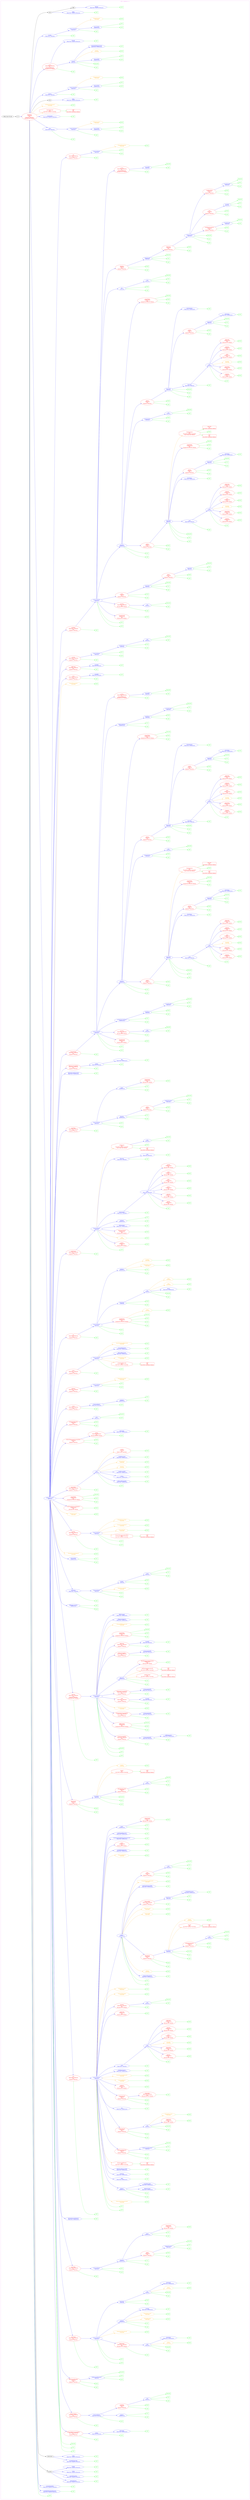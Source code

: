 digraph Cloud_Computing_REST_API {
rankdir="LR";
subgraph cluster_0 {
label="OVH - telephony 1.0"
color=violet
fontcolor=violet
subgraph cluster_1 {
label=""
color=white
fontcolor=white
node1 [label="https://api.ovh.com", shape="ellipse", color="black", fontcolor="black"]
node1 -> node2 [color="black", fontcolor="black"]
subgraph cluster_2 {
label=""
color=white
fontcolor=white
node2 [label="/1.0", shape="ellipse", color="black", fontcolor="black"]
node2 -> node3 [color="blue", fontcolor="blue"]
subgraph cluster_3 {
label=""
color=white
fontcolor=white
node3 [label="/telephony\n Collection\nbut\nSingular Collection\nMissing POST Method", shape="ellipse", color="red", fontcolor="red"]
node3 -> node4 [color="green", fontcolor="green"]
subgraph cluster_4 {
label=""
color=white
fontcolor=white
node4 [label="GET", shape="box", color="green", fontcolor="green"]
}
node3 -> node5 [color="blue", fontcolor="blue"]
subgraph cluster_5 {
label=""
color=white
fontcolor=white
node5 [label="/availableDefaultSipDomains\n Read-Only Singleton Resource", shape="ellipse", color="blue", fontcolor="blue"]
node5 -> node6 [color="green", fontcolor="green"]
subgraph cluster_6 {
label=""
color=white
fontcolor=white
node6 [label="GET", shape="box", color="green", fontcolor="green"]
}
}
node3 -> node7 [color="blue", fontcolor="blue"]
subgraph cluster_7 {
label=""
color=white
fontcolor=white
node7 [label="/currentOrderIds\n Read-Only Singleton Resource", shape="ellipse", color="blue", fontcolor="blue"]
node7 -> node8 [color="green", fontcolor="green"]
subgraph cluster_8 {
label=""
color=white
fontcolor=white
node8 [label="GET", shape="box", color="green", fontcolor="green"]
}
}
node3 -> node9 [color="black", fontcolor="black"]
subgraph cluster_9 {
label=""
color=white
fontcolor=white
node9 [label="/number", shape="ellipse", color="black", fontcolor="black"]
node9 -> node10 [color="blue", fontcolor="blue"]
subgraph cluster_10 {
label=""
color=white
fontcolor=white
node10 [label="/detailedZones\n Read-Only Singleton Resource", shape="ellipse", color="blue", fontcolor="blue"]
node10 -> node11 [color="green", fontcolor="green"]
subgraph cluster_11 {
label=""
color=white
fontcolor=white
node11 [label="GET", shape="box", color="green", fontcolor="green"]
}
}
node9 -> node12 [color="blue", fontcolor="blue"]
subgraph cluster_12 {
label=""
color=white
fontcolor=white
node12 [label="/specificNumbers\n Read-Only Singleton Resource", shape="ellipse", color="blue", fontcolor="blue"]
node12 -> node13 [color="green", fontcolor="green"]
subgraph cluster_13 {
label=""
color=white
fontcolor=white
node13 [label="GET", shape="box", color="green", fontcolor="green"]
}
}
node9 -> node14 [color="blue", fontcolor="blue"]
subgraph cluster_14 {
label=""
color=white
fontcolor=white
node14 [label="/zones\n Read-Only Singleton Resource", shape="ellipse", color="blue", fontcolor="blue"]
node14 -> node15 [color="green", fontcolor="green"]
subgraph cluster_15 {
label=""
color=white
fontcolor=white
node15 [label="GET", shape="box", color="green", fontcolor="green"]
}
}
node9 -> node16 [color="blue", fontcolor="blue"]
subgraph cluster_16 {
label=""
color=white
fontcolor=white
node16 [label="/ranges\n Read-Only Singleton Resource", shape="ellipse", color="blue", fontcolor="blue"]
node16 -> node17 [color="green", fontcolor="green"]
subgraph cluster_17 {
label=""
color=white
fontcolor=white
node17 [label="GET", shape="box", color="green", fontcolor="green"]
}
}
}
node3 -> node18 [color="black", fontcolor="black"]
subgraph cluster_18 {
label=""
color=white
fontcolor=white
node18 [label="/directories", shape="ellipse", color="black", fontcolor="black"]
node18 -> node19 [color="blue", fontcolor="blue"]
subgraph cluster_19 {
label=""
color=white
fontcolor=white
node19 [label="/availableZipCodes\n Read-Only Singleton Resource", shape="ellipse", color="blue", fontcolor="blue"]
node19 -> node20 [color="green", fontcolor="green"]
subgraph cluster_20 {
label=""
color=white
fontcolor=white
node20 [label="GET", shape="box", color="green", fontcolor="green"]
}
}
node18 -> node21 [color="blue", fontcolor="blue"]
subgraph cluster_21 {
label=""
color=white
fontcolor=white
node21 [label="/cities\n Read-Only Singleton Resource", shape="ellipse", color="blue", fontcolor="blue"]
node21 -> node22 [color="green", fontcolor="green"]
subgraph cluster_22 {
label=""
color=white
fontcolor=white
node22 [label="GET", shape="box", color="green", fontcolor="green"]
}
}
}
node3 -> node23 [color="blue", fontcolor="blue"]
subgraph cluster_23 {
label=""
color=white
fontcolor=white
node23 [label="/{billingAccount}\n Resource", shape="ellipse", color="blue", fontcolor="blue"]
node23 -> node24 [color="green", fontcolor="green"]
subgraph cluster_24 {
label=""
color=white
fontcolor=white
node24 [label="GET", shape="box", color="green", fontcolor="green"]
}
node23 -> node25 [color="green", fontcolor="green"]
subgraph cluster_25 {
label=""
color=white
fontcolor=white
node25 [label="PUT", shape="box", color="green", fontcolor="green"]
}
node23 -> node26 [color="green", fontcolor="green"]
subgraph cluster_26 {
label=""
color=white
fontcolor=white
node26 [label="DELETE", shape="box", color="green", fontcolor="green"]
}
node23 -> node27 [color="blue", fontcolor="blue"]
subgraph cluster_27 {
label=""
color=white
fontcolor=white
node27 [label="/historyTollfreeConsumption\n Read-Only Collection\nbut\nSingular Collection", shape="ellipse", color="red", fontcolor="red"]
node27 -> node28 [color="green", fontcolor="green"]
subgraph cluster_28 {
label=""
color=white
fontcolor=white
node28 [label="GET", shape="box", color="green", fontcolor="green"]
}
node27 -> node29 [color="blue", fontcolor="blue"]
subgraph cluster_29 {
label=""
color=white
fontcolor=white
node29 [label="/{date}\n Read-Only Resource", shape="ellipse", color="blue", fontcolor="blue"]
node29 -> node30 [color="green", fontcolor="green"]
subgraph cluster_30 {
label=""
color=white
fontcolor=white
node30 [label="GET", shape="box", color="green", fontcolor="green"]
}
node29 -> node31 [color="blue", fontcolor="blue"]
subgraph cluster_31 {
label=""
color=white
fontcolor=white
node31 [label="/document\n Read-Only SubResource", shape="ellipse", color="blue", fontcolor="blue"]
node31 -> node32 [color="green", fontcolor="green"]
subgraph cluster_32 {
label=""
color=white
fontcolor=white
node32 [label="GET", shape="box", color="green", fontcolor="green"]
}
}
}
}
node23 -> node33 [color="blue", fontcolor="blue"]
subgraph cluster_33 {
label=""
color=white
fontcolor=white
node33 [label="/timeCondition\n Read-Only Collection\nbut\nSingular Collection", shape="ellipse", color="red", fontcolor="red"]
node33 -> node34 [color="green", fontcolor="green"]
subgraph cluster_34 {
label=""
color=white
fontcolor=white
node34 [label="GET", shape="box", color="green", fontcolor="green"]
}
node33 -> node35 [color="blue", fontcolor="blue"]
subgraph cluster_35 {
label=""
color=white
fontcolor=white
node35 [label="/{serviceName}\n Read-Only Resource", shape="ellipse", color="blue", fontcolor="blue"]
node35 -> node36 [color="green", fontcolor="green"]
subgraph cluster_36 {
label=""
color=white
fontcolor=white
node36 [label="GET", shape="box", color="green", fontcolor="green"]
}
node35 -> node37 [color="blue", fontcolor="blue"]
subgraph cluster_37 {
label=""
color=white
fontcolor=white
node37 [label="/options\n SubResource", shape="ellipse", color="blue", fontcolor="blue"]
node37 -> node38 [color="green", fontcolor="green"]
subgraph cluster_38 {
label=""
color=white
fontcolor=white
node38 [label="GET", shape="box", color="green", fontcolor="green"]
}
node37 -> node39 [color="green", fontcolor="green"]
subgraph cluster_39 {
label=""
color=white
fontcolor=white
node39 [label="PUT", shape="box", color="green", fontcolor="green"]
}
}
node35 -> node40 [color="blue", fontcolor="blue"]
subgraph cluster_40 {
label=""
color=white
fontcolor=white
node40 [label="/condition\n Collection\nbut\nSingular Collection", shape="ellipse", color="red", fontcolor="red"]
node40 -> node41 [color="green", fontcolor="green"]
subgraph cluster_41 {
label=""
color=white
fontcolor=white
node41 [label="GET", shape="box", color="green", fontcolor="green"]
}
node40 -> node42 [color="green", fontcolor="green"]
subgraph cluster_42 {
label=""
color=white
fontcolor=white
node42 [label="POST", shape="box", color="green", fontcolor="green"]
}
node40 -> node43 [color="blue", fontcolor="blue"]
subgraph cluster_43 {
label=""
color=white
fontcolor=white
node43 [label="/{id}\n Resource", shape="ellipse", color="blue", fontcolor="blue"]
node43 -> node44 [color="green", fontcolor="green"]
subgraph cluster_44 {
label=""
color=white
fontcolor=white
node44 [label="GET", shape="box", color="green", fontcolor="green"]
}
node43 -> node45 [color="green", fontcolor="green"]
subgraph cluster_45 {
label=""
color=white
fontcolor=white
node45 [label="PUT", shape="box", color="green", fontcolor="green"]
}
node43 -> node46 [color="green", fontcolor="green"]
subgraph cluster_46 {
label=""
color=white
fontcolor=white
node46 [label="DELETE", shape="box", color="green", fontcolor="green"]
}
}
}
}
}
node23 -> node47 [color="blue", fontcolor="blue"]
subgraph cluster_47 {
label=""
color=white
fontcolor=white
node47 [label="/abbreviatedNumber\n Collection\nbut\nSingular Collection", shape="ellipse", color="red", fontcolor="red"]
node47 -> node48 [color="green", fontcolor="green"]
subgraph cluster_48 {
label=""
color=white
fontcolor=white
node48 [label="GET", shape="box", color="green", fontcolor="green"]
}
node47 -> node49 [color="green", fontcolor="green"]
subgraph cluster_49 {
label=""
color=white
fontcolor=white
node49 [label="POST", shape="box", color="green", fontcolor="green"]
}
node47 -> node50 [color="blue", fontcolor="blue"]
subgraph cluster_50 {
label=""
color=white
fontcolor=white
node50 [label="/{abbreviatedNumber}\n Resource", shape="ellipse", color="blue", fontcolor="blue"]
node50 -> node51 [color="green", fontcolor="green"]
subgraph cluster_51 {
label=""
color=white
fontcolor=white
node51 [label="GET", shape="box", color="green", fontcolor="green"]
}
node50 -> node52 [color="green", fontcolor="green"]
subgraph cluster_52 {
label=""
color=white
fontcolor=white
node52 [label="PUT", shape="box", color="green", fontcolor="green"]
}
node50 -> node53 [color="green", fontcolor="green"]
subgraph cluster_53 {
label=""
color=white
fontcolor=white
node53 [label="DELETE", shape="box", color="green", fontcolor="green"]
}
}
}
node23 -> node54 [color="blue", fontcolor="blue"]
subgraph cluster_54 {
label=""
color=white
fontcolor=white
node54 [label="/voicemail\n Read-Only Collection\nbut\nSingular Collection", shape="ellipse", color="red", fontcolor="red"]
node54 -> node55 [color="green", fontcolor="green"]
subgraph cluster_55 {
label=""
color=white
fontcolor=white
node55 [label="GET", shape="box", color="green", fontcolor="green"]
}
node54 -> node56 [color="blue", fontcolor="blue"]
subgraph cluster_56 {
label=""
color=white
fontcolor=white
node56 [label="/{serviceName}\n Resource", shape="ellipse", color="blue", fontcolor="blue"]
node56 -> node57 [color="green", fontcolor="green"]
subgraph cluster_57 {
label=""
color=white
fontcolor=white
node57 [label="GET", shape="box", color="green", fontcolor="green"]
}
node56 -> node58 [color="green", fontcolor="green"]
subgraph cluster_58 {
label=""
color=white
fontcolor=white
node58 [label="PUT", shape="box", color="green", fontcolor="green"]
}
node56 -> node59 [color="blue", fontcolor="blue"]
subgraph cluster_59 {
label=""
color=white
fontcolor=white
node59 [label="/directories\n Read-Only Collection\nbut\nMissing POST Method", shape="ellipse", color="red", fontcolor="red"]
node59 -> node60 [color="green", fontcolor="green"]
subgraph cluster_60 {
label=""
color=white
fontcolor=white
node60 [label="GET", shape="box", color="green", fontcolor="green"]
}
node59 -> node61 [color="blue", fontcolor="blue"]
subgraph cluster_61 {
label=""
color=white
fontcolor=white
node61 [label="/{id}\n Resource", shape="ellipse", color="blue", fontcolor="blue"]
node61 -> node62 [color="green", fontcolor="green"]
subgraph cluster_62 {
label=""
color=white
fontcolor=white
node62 [label="GET", shape="box", color="green", fontcolor="green"]
}
node61 -> node63 [color="green", fontcolor="green"]
subgraph cluster_63 {
label=""
color=white
fontcolor=white
node63 [label="DELETE", shape="box", color="green", fontcolor="green"]
}
node61 -> node64 [color="orange", fontcolor="orange"]
subgraph cluster_64 {
label=""
color=white
fontcolor=white
node64 [label="/move\n Controller", shape="octagon", color="orange", fontcolor="orange"]
node64 -> node65 [color="green", fontcolor="green"]
subgraph cluster_65 {
label=""
color=white
fontcolor=white
node65 [label="POST", shape="box", color="green", fontcolor="green"]
}
}
node61 -> node66 [color="blue", fontcolor="blue"]
subgraph cluster_66 {
label=""
color=white
fontcolor=white
node66 [label="/download\n Read-Only SubResource", shape="ellipse", color="blue", fontcolor="blue"]
node66 -> node67 [color="green", fontcolor="green"]
subgraph cluster_67 {
label=""
color=white
fontcolor=white
node67 [label="GET", shape="box", color="green", fontcolor="green"]
}
}
}
}
node56 -> node68 [color="orange", fontcolor="orange"]
subgraph cluster_68 {
label=""
color=white
fontcolor=white
node68 [label="/migrateOnNewVersion\n Controller", shape="octagon", color="orange", fontcolor="orange"]
node68 -> node69 [color="green", fontcolor="green"]
subgraph cluster_69 {
label=""
color=white
fontcolor=white
node69 [label="POST", shape="box", color="green", fontcolor="green"]
}
}
node56 -> node70 [color="blue", fontcolor="blue"]
subgraph cluster_70 {
label=""
color=white
fontcolor=white
node70 [label="/settings\n SubResource", shape="ellipse", color="blue", fontcolor="blue"]
node70 -> node71 [color="green", fontcolor="green"]
subgraph cluster_71 {
label=""
color=white
fontcolor=white
node71 [label="GET", shape="box", color="green", fontcolor="green"]
}
node70 -> node72 [color="green", fontcolor="green"]
subgraph cluster_72 {
label=""
color=white
fontcolor=white
node72 [label="PUT", shape="box", color="green", fontcolor="green"]
}
node70 -> node73 [color="orange", fontcolor="orange"]
subgraph cluster_73 {
label=""
color=white
fontcolor=white
node73 [label="/changeRouting\n Controller", shape="octagon", color="orange", fontcolor="orange"]
node73 -> node74 [color="green", fontcolor="green"]
subgraph cluster_74 {
label=""
color=white
fontcolor=white
node74 [label="POST", shape="box", color="green", fontcolor="green"]
}
}
node70 -> node75 [color="orange", fontcolor="orange"]
subgraph cluster_75 {
label=""
color=white
fontcolor=white
node75 [label="/changePassword\n Controller", shape="octagon", color="orange", fontcolor="orange"]
node75 -> node76 [color="green", fontcolor="green"]
subgraph cluster_76 {
label=""
color=white
fontcolor=white
node76 [label="POST", shape="box", color="green", fontcolor="green"]
}
}
node70 -> node77 [color="blue", fontcolor="blue"]
subgraph cluster_77 {
label=""
color=white
fontcolor=white
node77 [label="/routing\n Read-Only SubResource", shape="ellipse", color="blue", fontcolor="blue"]
node77 -> node78 [color="green", fontcolor="green"]
subgraph cluster_78 {
label=""
color=white
fontcolor=white
node78 [label="GET", shape="box", color="green", fontcolor="green"]
}
}
}
node56 -> node79 [color="blue", fontcolor="blue"]
subgraph cluster_79 {
label=""
color=white
fontcolor=white
node79 [label="/greetings\n Collection", shape="ellipse", color="blue", fontcolor="blue"]
node79 -> node80 [color="green", fontcolor="green"]
subgraph cluster_80 {
label=""
color=white
fontcolor=white
node80 [label="GET", shape="box", color="green", fontcolor="green"]
}
node79 -> node81 [color="green", fontcolor="green"]
subgraph cluster_81 {
label=""
color=white
fontcolor=white
node81 [label="POST", shape="box", color="green", fontcolor="green"]
}
node79 -> node82 [color="blue", fontcolor="blue"]
subgraph cluster_82 {
label=""
color=white
fontcolor=white
node82 [label="/{id}\n Resource", shape="ellipse", color="blue", fontcolor="blue"]
node82 -> node83 [color="green", fontcolor="green"]
subgraph cluster_83 {
label=""
color=white
fontcolor=white
node83 [label="GET", shape="box", color="green", fontcolor="green"]
}
node82 -> node84 [color="green", fontcolor="green"]
subgraph cluster_84 {
label=""
color=white
fontcolor=white
node84 [label="DELETE", shape="box", color="green", fontcolor="green"]
}
node82 -> node85 [color="orange", fontcolor="orange"]
subgraph cluster_85 {
label=""
color=white
fontcolor=white
node85 [label="/move\n Controller", shape="octagon", color="orange", fontcolor="orange"]
node85 -> node86 [color="green", fontcolor="green"]
subgraph cluster_86 {
label=""
color=white
fontcolor=white
node86 [label="POST", shape="box", color="green", fontcolor="green"]
}
}
node82 -> node87 [color="blue", fontcolor="blue"]
subgraph cluster_87 {
label=""
color=white
fontcolor=white
node87 [label="/download\n Read-Only SubResource", shape="ellipse", color="blue", fontcolor="blue"]
node87 -> node88 [color="green", fontcolor="green"]
subgraph cluster_88 {
label=""
color=white
fontcolor=white
node88 [label="GET", shape="box", color="green", fontcolor="green"]
}
}
}
}
}
}
node23 -> node89 [color="blue", fontcolor="blue"]
subgraph cluster_89 {
label=""
color=white
fontcolor=white
node89 [label="/easyPabx\n Read-Only Collection\nbut\nSingular Collection", shape="ellipse", color="red", fontcolor="red"]
node89 -> node90 [color="green", fontcolor="green"]
subgraph cluster_90 {
label=""
color=white
fontcolor=white
node90 [label="GET", shape="box", color="green", fontcolor="green"]
}
node89 -> node91 [color="blue", fontcolor="blue"]
subgraph cluster_91 {
label=""
color=white
fontcolor=white
node91 [label="/{serviceName}\n Resource", shape="ellipse", color="blue", fontcolor="blue"]
node91 -> node92 [color="green", fontcolor="green"]
subgraph cluster_92 {
label=""
color=white
fontcolor=white
node92 [label="GET", shape="box", color="green", fontcolor="green"]
}
node91 -> node93 [color="green", fontcolor="green"]
subgraph cluster_93 {
label=""
color=white
fontcolor=white
node93 [label="PUT", shape="box", color="green", fontcolor="green"]
}
node91 -> node94 [color="blue", fontcolor="blue"]
subgraph cluster_94 {
label=""
color=white
fontcolor=white
node94 [label="/hunting\n SubResource", shape="ellipse", color="blue", fontcolor="blue"]
node94 -> node95 [color="green", fontcolor="green"]
subgraph cluster_95 {
label=""
color=white
fontcolor=white
node95 [label="GET", shape="box", color="green", fontcolor="green"]
}
node94 -> node96 [color="green", fontcolor="green"]
subgraph cluster_96 {
label=""
color=white
fontcolor=white
node96 [label="PUT", shape="box", color="green", fontcolor="green"]
}
node94 -> node97 [color="blue", fontcolor="blue"]
subgraph cluster_97 {
label=""
color=white
fontcolor=white
node97 [label="/agent\n Collection\nbut\nSingular Collection", shape="ellipse", color="red", fontcolor="red"]
node97 -> node98 [color="green", fontcolor="green"]
subgraph cluster_98 {
label=""
color=white
fontcolor=white
node98 [label="GET", shape="box", color="green", fontcolor="green"]
}
node97 -> node99 [color="green", fontcolor="green"]
subgraph cluster_99 {
label=""
color=white
fontcolor=white
node99 [label="POST", shape="box", color="green", fontcolor="green"]
}
node97 -> node100 [color="blue", fontcolor="blue"]
subgraph cluster_100 {
label=""
color=white
fontcolor=white
node100 [label="/{agentNumber}\n Resource", shape="ellipse", color="blue", fontcolor="blue"]
node100 -> node101 [color="green", fontcolor="green"]
subgraph cluster_101 {
label=""
color=white
fontcolor=white
node101 [label="GET", shape="box", color="green", fontcolor="green"]
}
node100 -> node102 [color="green", fontcolor="green"]
subgraph cluster_102 {
label=""
color=white
fontcolor=white
node102 [label="PUT", shape="box", color="green", fontcolor="green"]
}
node100 -> node103 [color="green", fontcolor="green"]
subgraph cluster_103 {
label=""
color=white
fontcolor=white
node103 [label="DELETE", shape="box", color="green", fontcolor="green"]
}
}
}
node94 -> node104 [color="blue", fontcolor="blue"]
subgraph cluster_104 {
label=""
color=white
fontcolor=white
node104 [label="/tones\n SubResource", shape="ellipse", color="blue", fontcolor="blue"]
node104 -> node105 [color="green", fontcolor="green"]
subgraph cluster_105 {
label=""
color=white
fontcolor=white
node105 [label="GET", shape="box", color="green", fontcolor="green"]
}
node104 -> node106 [color="green", fontcolor="green"]
subgraph cluster_106 {
label=""
color=white
fontcolor=white
node106 [label="PUT", shape="box", color="green", fontcolor="green"]
}
node104 -> node107 [color="blue", fontcolor="blue"]
subgraph cluster_107 {
label=""
color=white
fontcolor=white
node107 [label="/toneUpload\n SubResource\nbut\nMissing GET Method", shape="ellipse", color="red", fontcolor="red"]
node107 -> node108 [color="green", fontcolor="green"]
subgraph cluster_108 {
label=""
color=white
fontcolor=white
node108 [label="POST", shape="box", color="green", fontcolor="green"]
}
}
}
}
}
}
node23 -> node109 [color="blue", fontcolor="blue"]
subgraph cluster_109 {
label=""
color=white
fontcolor=white
node109 [label="/amountSecurityDeposit\n Read-Only SubResource", shape="ellipse", color="blue", fontcolor="blue"]
node109 -> node110 [color="green", fontcolor="green"]
subgraph cluster_110 {
label=""
color=white
fontcolor=white
node110 [label="GET", shape="box", color="green", fontcolor="green"]
}
}
node23 -> node111 [color="blue", fontcolor="blue"]
subgraph cluster_111 {
label=""
color=white
fontcolor=white
node111 [label="/line\n Read-Only Collection\nbut\nSingular Collection", shape="ellipse", color="red", fontcolor="red"]
node111 -> node112 [color="green", fontcolor="green"]
subgraph cluster_112 {
label=""
color=white
fontcolor=white
node112 [label="GET", shape="box", color="green", fontcolor="green"]
}
node111 -> node113 [color="blue", fontcolor="blue"]
subgraph cluster_113 {
label=""
color=white
fontcolor=white
node113 [label="/{serviceName}\n Resource", shape="ellipse", color="blue", fontcolor="blue"]
node113 -> node114 [color="green", fontcolor="green"]
subgraph cluster_114 {
label=""
color=white
fontcolor=white
node114 [label="GET", shape="box", color="green", fontcolor="green"]
}
node113 -> node115 [color="green", fontcolor="green"]
subgraph cluster_115 {
label=""
color=white
fontcolor=white
node115 [label="PUT", shape="box", color="green", fontcolor="green"]
}
node113 -> node116 [color="orange", fontcolor="orange"]
subgraph cluster_116 {
label=""
color=white
fontcolor=white
node116 [label="/removeSimultaneousLines\n Controller", shape="octagon", color="orange", fontcolor="orange"]
node116 -> node117 [color="green", fontcolor="green"]
subgraph cluster_117 {
label=""
color=white
fontcolor=white
node117 [label="POST", shape="box", color="green", fontcolor="green"]
}
}
node113 -> node118 [color="blue", fontcolor="blue"]
subgraph cluster_118 {
label=""
color=white
fontcolor=white
node118 [label="/options\n SubResource", shape="ellipse", color="blue", fontcolor="blue"]
node118 -> node119 [color="green", fontcolor="green"]
subgraph cluster_119 {
label=""
color=white
fontcolor=white
node119 [label="GET", shape="box", color="green", fontcolor="green"]
}
node118 -> node120 [color="green", fontcolor="green"]
subgraph cluster_120 {
label=""
color=white
fontcolor=white
node120 [label="PUT", shape="box", color="green", fontcolor="green"]
}
node118 -> node121 [color="blue", fontcolor="blue"]
subgraph cluster_121 {
label=""
color=white
fontcolor=white
node121 [label="/defaultCodecs\n Read-Only SubResource", shape="ellipse", color="blue", fontcolor="blue"]
node121 -> node122 [color="green", fontcolor="green"]
subgraph cluster_122 {
label=""
color=white
fontcolor=white
node122 [label="GET", shape="box", color="green", fontcolor="green"]
}
}
node118 -> node123 [color="blue", fontcolor="blue"]
subgraph cluster_123 {
label=""
color=white
fontcolor=white
node123 [label="/availableCodecs\n Read-Only SubResource", shape="ellipse", color="blue", fontcolor="blue"]
node123 -> node124 [color="green", fontcolor="green"]
subgraph cluster_124 {
label=""
color=white
fontcolor=white
node124 [label="GET", shape="box", color="green", fontcolor="green"]
}
}
}
node113 -> node125 [color="blue", fontcolor="blue"]
subgraph cluster_125 {
label=""
color=white
fontcolor=white
node125 [label="/offer\n Read-Only SubResource", shape="ellipse", color="blue", fontcolor="blue"]
node125 -> node126 [color="green", fontcolor="green"]
subgraph cluster_126 {
label=""
color=white
fontcolor=white
node126 [label="GET", shape="box", color="green", fontcolor="green"]
}
}
node113 -> node127 [color="blue", fontcolor="blue"]
subgraph cluster_127 {
label=""
color=white
fontcolor=white
node127 [label="/statistics\n Read-Only SubResource", shape="ellipse", color="blue", fontcolor="blue"]
node127 -> node128 [color="green", fontcolor="green"]
subgraph cluster_128 {
label=""
color=white
fontcolor=white
node128 [label="GET", shape="box", color="green", fontcolor="green"]
}
}
node113 -> node129 [color="blue", fontcolor="blue"]
subgraph cluster_129 {
label=""
color=white
fontcolor=white
node129 [label="/phoneCanBeAssociable\n Read-Only SubResource", shape="ellipse", color="blue", fontcolor="blue"]
node129 -> node130 [color="green", fontcolor="green"]
subgraph cluster_130 {
label=""
color=white
fontcolor=white
node130 [label="GET", shape="box", color="green", fontcolor="green"]
}
}
node113 -> node131 [color="orange", fontcolor="orange"]
subgraph cluster_131 {
label=""
color=white
fontcolor=white
node131 [label="/listAssociablePhones\nbut\nNot POST Method Controller", shape="octagon", color="red", fontcolor="red"]
node131 -> node132 [color="green", fontcolor="green"]
subgraph cluster_132 {
label=""
color=white
fontcolor=white
node132 [label="GET\nbut\nNot POST Controller Method", shape="box", color="red", fontcolor="red"]
}
}
node113 -> node133 [color="blue", fontcolor="blue"]
subgraph cluster_133 {
label=""
color=white
fontcolor=white
node133 [label="/abbreviatedNumber\n Collection\nbut\nSingular Collection", shape="ellipse", color="red", fontcolor="red"]
node133 -> node134 [color="green", fontcolor="green"]
subgraph cluster_134 {
label=""
color=white
fontcolor=white
node134 [label="GET", shape="box", color="green", fontcolor="green"]
}
node133 -> node135 [color="green", fontcolor="green"]
subgraph cluster_135 {
label=""
color=white
fontcolor=white
node135 [label="POST", shape="box", color="green", fontcolor="green"]
}
node133 -> node136 [color="blue", fontcolor="blue"]
subgraph cluster_136 {
label=""
color=white
fontcolor=white
node136 [label="/{abbreviatedNumber}\n Resource", shape="ellipse", color="blue", fontcolor="blue"]
node136 -> node137 [color="green", fontcolor="green"]
subgraph cluster_137 {
label=""
color=white
fontcolor=white
node137 [label="GET", shape="box", color="green", fontcolor="green"]
}
node136 -> node138 [color="green", fontcolor="green"]
subgraph cluster_138 {
label=""
color=white
fontcolor=white
node138 [label="PUT", shape="box", color="green", fontcolor="green"]
}
node136 -> node139 [color="green", fontcolor="green"]
subgraph cluster_139 {
label=""
color=white
fontcolor=white
node139 [label="DELETE", shape="box", color="green", fontcolor="green"]
}
}
}
node113 -> node140 [color="blue", fontcolor="blue"]
subgraph cluster_140 {
label=""
color=white
fontcolor=white
node140 [label="/click2CallUser\n Collection\nbut\nSingular Collection", shape="ellipse", color="red", fontcolor="red"]
node140 -> node141 [color="green", fontcolor="green"]
subgraph cluster_141 {
label=""
color=white
fontcolor=white
node141 [label="GET", shape="box", color="green", fontcolor="green"]
}
node140 -> node142 [color="green", fontcolor="green"]
subgraph cluster_142 {
label=""
color=white
fontcolor=white
node142 [label="POST", shape="box", color="green", fontcolor="green"]
}
node140 -> node143 [color="blue", fontcolor="blue"]
subgraph cluster_143 {
label=""
color=white
fontcolor=white
node143 [label="/{id}\n Resource", shape="ellipse", color="blue", fontcolor="blue"]
node143 -> node144 [color="green", fontcolor="green"]
subgraph cluster_144 {
label=""
color=white
fontcolor=white
node144 [label="GET", shape="box", color="green", fontcolor="green"]
}
node143 -> node145 [color="green", fontcolor="green"]
subgraph cluster_145 {
label=""
color=white
fontcolor=white
node145 [label="DELETE", shape="box", color="green", fontcolor="green"]
}
node143 -> node146 [color="blue", fontcolor="blue"]
subgraph cluster_146 {
label=""
color=white
fontcolor=white
node146 [label="/click2Call\n SubResource\nbut\nMissing GET Method", shape="ellipse", color="red", fontcolor="red"]
node146 -> node147 [color="green", fontcolor="green"]
subgraph cluster_147 {
label=""
color=white
fontcolor=white
node147 [label="POST", shape="box", color="green", fontcolor="green"]
}
}
node143 -> node148 [color="orange", fontcolor="orange"]
subgraph cluster_148 {
label=""
color=white
fontcolor=white
node148 [label="/changePassword\n Controller", shape="octagon", color="orange", fontcolor="orange"]
node148 -> node149 [color="green", fontcolor="green"]
subgraph cluster_149 {
label=""
color=white
fontcolor=white
node149 [label="POST", shape="box", color="green", fontcolor="green"]
}
}
}
}
node113 -> node150 [color="blue", fontcolor="blue"]
subgraph cluster_150 {
label=""
color=white
fontcolor=white
node150 [label="/ips\n Read-Only SubResource", shape="ellipse", color="blue", fontcolor="blue"]
node150 -> node151 [color="green", fontcolor="green"]
subgraph cluster_151 {
label=""
color=white
fontcolor=white
node151 [label="GET", shape="box", color="green", fontcolor="green"]
}
}
node113 -> node152 [color="blue", fontcolor="blue"]
subgraph cluster_152 {
label=""
color=white
fontcolor=white
node152 [label="/automaticCall\n Collection\nbut\nSingular Collection", shape="ellipse", color="red", fontcolor="red"]
node152 -> node153 [color="green", fontcolor="green"]
subgraph cluster_153 {
label=""
color=white
fontcolor=white
node153 [label="GET", shape="box", color="green", fontcolor="green"]
}
node152 -> node154 [color="green", fontcolor="green"]
subgraph cluster_154 {
label=""
color=white
fontcolor=white
node154 [label="POST", shape="box", color="green", fontcolor="green"]
}
node152 -> node155 [color="blue", fontcolor="blue"]
subgraph cluster_155 {
label=""
color=white
fontcolor=white
node155 [label="/{identifier}\n Read-Only Resource\nbut\nMissing DELETE Method", shape="ellipse", color="red", fontcolor="red"]
node155 -> node156 [color="green", fontcolor="green"]
subgraph cluster_156 {
label=""
color=white
fontcolor=white
node156 [label="GET", shape="box", color="green", fontcolor="green"]
}
}
}
node113 -> node157 [color="blue", fontcolor="blue"]
subgraph cluster_157 {
label=""
color=white
fontcolor=white
node157 [label="/unblock\n SubResource\nbut\nMissing GET Method", shape="ellipse", color="red", fontcolor="red"]
node157 -> node158 [color="green", fontcolor="green"]
subgraph cluster_158 {
label=""
color=white
fontcolor=white
node158 [label="POST", shape="box", color="green", fontcolor="green"]
}
}
node113 -> node159 [color="orange", fontcolor="orange"]
subgraph cluster_159 {
label=""
color=white
fontcolor=white
node159 [label="/associateDevice\n Controller", shape="octagon", color="orange", fontcolor="orange"]
node159 -> node160 [color="green", fontcolor="green"]
subgraph cluster_160 {
label=""
color=white
fontcolor=white
node160 [label="POST", shape="box", color="green", fontcolor="green"]
}
}
node113 -> node161 [color="orange", fontcolor="orange"]
subgraph cluster_161 {
label=""
color=white
fontcolor=white
node161 [label="/cancelConvertToNumber\n Controller", shape="octagon", color="orange", fontcolor="orange"]
node161 -> node162 [color="green", fontcolor="green"]
subgraph cluster_162 {
label=""
color=white
fontcolor=white
node162 [label="POST", shape="box", color="green", fontcolor="green"]
}
}
node113 -> node163 [color="blue", fontcolor="blue"]
subgraph cluster_163 {
label=""
color=white
fontcolor=white
node163 [label="/lastRegistrations\n Read-Only SubResource", shape="ellipse", color="blue", fontcolor="blue"]
node163 -> node164 [color="green", fontcolor="green"]
subgraph cluster_164 {
label=""
color=white
fontcolor=white
node164 [label="GET", shape="box", color="green", fontcolor="green"]
}
}
node113 -> node165 [color="blue", fontcolor="blue"]
subgraph cluster_165 {
label=""
color=white
fontcolor=white
node165 [label="/calls\n Read-Only Collection", shape="ellipse", color="blue", fontcolor="blue"]
node165 -> node166 [color="green", fontcolor="green"]
subgraph cluster_166 {
label=""
color=white
fontcolor=white
node166 [label="GET", shape="box", color="green", fontcolor="green"]
}
node165 -> node167 [color="blue", fontcolor="blue"]
subgraph cluster_167 {
label=""
color=white
fontcolor=white
node167 [label="/{id}\n Resource", shape="ellipse", color="blue", fontcolor="blue"]
node167 -> node168 [color="green", fontcolor="green"]
subgraph cluster_168 {
label=""
color=white
fontcolor=white
node168 [label="GET", shape="box", color="green", fontcolor="green"]
}
node167 -> node169 [color="blue", fontcolor="blue"]
subgraph cluster_169 {
label=""
color=white
fontcolor=white
node169 [label="/hangup\n SubResource\nbut\nMissing GET Method", shape="ellipse", color="red", fontcolor="red"]
node169 -> node170 [color="green", fontcolor="green"]
subgraph cluster_170 {
label=""
color=white
fontcolor=white
node170 [label="POST", shape="box", color="green", fontcolor="green"]
}
}
node167 -> node171 [color="blue", fontcolor="blue"]
subgraph cluster_171 {
label=""
color=white
fontcolor=white
node171 [label="/eavesdrop\n SubResource\nbut\nMissing GET Method", shape="ellipse", color="red", fontcolor="red"]
node171 -> node172 [color="green", fontcolor="green"]
subgraph cluster_172 {
label=""
color=white
fontcolor=white
node172 [label="POST", shape="box", color="green", fontcolor="green"]
}
}
node167 -> node173 [color="orange", fontcolor="orange"]
subgraph cluster_173 {
label=""
color=white
fontcolor=white
node173 [label="/transfer\n Controller", shape="octagon", color="orange", fontcolor="orange"]
node173 -> node174 [color="green", fontcolor="green"]
subgraph cluster_174 {
label=""
color=white
fontcolor=white
node174 [label="POST", shape="box", color="green", fontcolor="green"]
}
}
node167 -> node175 [color="blue", fontcolor="blue"]
subgraph cluster_175 {
label=""
color=white
fontcolor=white
node175 [label="/hold\n SubResource\nbut\nMissing GET Method", shape="ellipse", color="red", fontcolor="red"]
node175 -> node176 [color="green", fontcolor="green"]
subgraph cluster_176 {
label=""
color=white
fontcolor=white
node176 [label="POST", shape="box", color="green", fontcolor="green"]
}
}
node167 -> node177 [color="blue", fontcolor="blue"]
subgraph cluster_177 {
label=""
color=white
fontcolor=white
node177 [label="/whisper\n SubResource\nbut\nMissing GET Method", shape="ellipse", color="red", fontcolor="red"]
node177 -> node178 [color="green", fontcolor="green"]
subgraph cluster_178 {
label=""
color=white
fontcolor=white
node178 [label="POST", shape="box", color="green", fontcolor="green"]
}
}
node167 -> node179 [color="blue", fontcolor="blue"]
subgraph cluster_179 {
label=""
color=white
fontcolor=white
node179 [label="/intercept\n SubResource\nbut\nMissing GET Method", shape="ellipse", color="red", fontcolor="red"]
node179 -> node180 [color="green", fontcolor="green"]
subgraph cluster_180 {
label=""
color=white
fontcolor=white
node180 [label="POST", shape="box", color="green", fontcolor="green"]
}
}
}
}
node113 -> node181 [color="blue", fontcolor="blue"]
subgraph cluster_181 {
label=""
color=white
fontcolor=white
node181 [label="/click2Call\n SubResource\nbut\nMissing GET Method", shape="ellipse", color="red", fontcolor="red"]
node181 -> node182 [color="green", fontcolor="green"]
subgraph cluster_182 {
label=""
color=white
fontcolor=white
node182 [label="POST", shape="box", color="green", fontcolor="green"]
}
}
node113 -> node183 [color="blue", fontcolor="blue"]
subgraph cluster_183 {
label=""
color=white
fontcolor=white
node183 [label="/records\n Read-Only Collection\nbut\nMissing POST Method", shape="ellipse", color="red", fontcolor="red"]
node183 -> node184 [color="green", fontcolor="green"]
subgraph cluster_184 {
label=""
color=white
fontcolor=white
node184 [label="GET", shape="box", color="green", fontcolor="green"]
}
node183 -> node185 [color="blue", fontcolor="blue"]
subgraph cluster_185 {
label=""
color=white
fontcolor=white
node185 [label="/{id}\n Resource", shape="ellipse", color="blue", fontcolor="blue"]
node185 -> node186 [color="green", fontcolor="green"]
subgraph cluster_186 {
label=""
color=white
fontcolor=white
node186 [label="GET", shape="box", color="green", fontcolor="green"]
}
node185 -> node187 [color="green", fontcolor="green"]
subgraph cluster_187 {
label=""
color=white
fontcolor=white
node187 [label="DELETE", shape="box", color="green", fontcolor="green"]
}
}
}
node113 -> node188 [color="orange", fontcolor="orange"]
subgraph cluster_188 {
label=""
color=white
fontcolor=white
node188 [label="/convertToNumber\n Controller", shape="octagon", color="orange", fontcolor="orange"]
node188 -> node189 [color="green", fontcolor="green"]
subgraph cluster_189 {
label=""
color=white
fontcolor=white
node189 [label="POST", shape="box", color="green", fontcolor="green"]
}
}
node113 -> node190 [color="orange", fontcolor="orange"]
subgraph cluster_190 {
label=""
color=white
fontcolor=white
node190 [label="/changePassword\n Controller", shape="octagon", color="orange", fontcolor="orange"]
node190 -> node191 [color="green", fontcolor="green"]
subgraph cluster_191 {
label=""
color=white
fontcolor=white
node191 [label="POST", shape="box", color="green", fontcolor="green"]
}
}
node113 -> node192 [color="blue", fontcolor="blue"]
subgraph cluster_192 {
label=""
color=white
fontcolor=white
node192 [label="/phone\n SubResource", shape="ellipse", color="blue", fontcolor="blue"]
node192 -> node193 [color="green", fontcolor="green"]
subgraph cluster_193 {
label=""
color=white
fontcolor=white
node193 [label="GET", shape="box", color="green", fontcolor="green"]
}
node192 -> node194 [color="green", fontcolor="green"]
subgraph cluster_194 {
label=""
color=white
fontcolor=white
node194 [label="PUT", shape="box", color="green", fontcolor="green"]
}
node192 -> node195 [color="blue", fontcolor="blue"]
subgraph cluster_195 {
label=""
color=white
fontcolor=white
node195 [label="/supportsPhonebook\n Read-Only SubResource", shape="ellipse", color="blue", fontcolor="blue"]
node195 -> node196 [color="green", fontcolor="green"]
subgraph cluster_196 {
label=""
color=white
fontcolor=white
node196 [label="GET", shape="box", color="green", fontcolor="green"]
}
}
node192 -> node197 [color="orange", fontcolor="orange"]
subgraph cluster_197 {
label=""
color=white
fontcolor=white
node197 [label="/reboot\n Controller", shape="octagon", color="orange", fontcolor="orange"]
node197 -> node198 [color="green", fontcolor="green"]
subgraph cluster_198 {
label=""
color=white
fontcolor=white
node198 [label="POST", shape="box", color="green", fontcolor="green"]
}
}
node192 -> node199 [color="blue", fontcolor="blue"]
subgraph cluster_199 {
label=""
color=white
fontcolor=white
node199 [label="/phonebook\n Collection\nbut\nSingular Collection", shape="ellipse", color="red", fontcolor="red"]
node199 -> node200 [color="green", fontcolor="green"]
subgraph cluster_200 {
label=""
color=white
fontcolor=white
node200 [label="GET", shape="box", color="green", fontcolor="green"]
}
node199 -> node201 [color="green", fontcolor="green"]
subgraph cluster_201 {
label=""
color=white
fontcolor=white
node201 [label="POST", shape="box", color="green", fontcolor="green"]
}
node199 -> node202 [color="blue", fontcolor="blue"]
subgraph cluster_202 {
label=""
color=white
fontcolor=white
node202 [label="/{bookKey}\n Resource", shape="ellipse", color="blue", fontcolor="blue"]
node202 -> node203 [color="green", fontcolor="green"]
subgraph cluster_203 {
label=""
color=white
fontcolor=white
node203 [label="GET", shape="box", color="green", fontcolor="green"]
}
node202 -> node204 [color="green", fontcolor="green"]
subgraph cluster_204 {
label=""
color=white
fontcolor=white
node204 [label="PUT", shape="box", color="green", fontcolor="green"]
}
node202 -> node205 [color="green", fontcolor="green"]
subgraph cluster_205 {
label=""
color=white
fontcolor=white
node205 [label="DELETE", shape="box", color="green", fontcolor="green"]
}
node202 -> node206 [color="blue", fontcolor="blue"]
subgraph cluster_206 {
label=""
color=white
fontcolor=white
node206 [label="/phonebookContact\n Collection\nbut\nSingular Collection", shape="ellipse", color="red", fontcolor="red"]
node206 -> node207 [color="green", fontcolor="green"]
subgraph cluster_207 {
label=""
color=white
fontcolor=white
node207 [label="GET", shape="box", color="green", fontcolor="green"]
}
node206 -> node208 [color="green", fontcolor="green"]
subgraph cluster_208 {
label=""
color=white
fontcolor=white
node208 [label="POST", shape="box", color="green", fontcolor="green"]
}
node206 -> node209 [color="blue", fontcolor="blue"]
subgraph cluster_209 {
label=""
color=white
fontcolor=white
node209 [label="/{id}\n Resource", shape="ellipse", color="blue", fontcolor="blue"]
node209 -> node210 [color="green", fontcolor="green"]
subgraph cluster_210 {
label=""
color=white
fontcolor=white
node210 [label="GET", shape="box", color="green", fontcolor="green"]
}
node209 -> node211 [color="green", fontcolor="green"]
subgraph cluster_211 {
label=""
color=white
fontcolor=white
node211 [label="PUT", shape="box", color="green", fontcolor="green"]
}
node209 -> node212 [color="green", fontcolor="green"]
subgraph cluster_212 {
label=""
color=white
fontcolor=white
node212 [label="DELETE", shape="box", color="green", fontcolor="green"]
}
}
}
node202 -> node213 [color="orange", fontcolor="orange"]
subgraph cluster_213 {
label=""
color=white
fontcolor=white
node213 [label="/export\nbut\nNot POST Method Controller", shape="octagon", color="red", fontcolor="red"]
node213 -> node214 [color="green", fontcolor="green"]
subgraph cluster_214 {
label=""
color=white
fontcolor=white
node214 [label="GET\nbut\nNot POST Controller Method", shape="box", color="red", fontcolor="red"]
}
}
node202 -> node215 [color="orange", fontcolor="orange"]
subgraph cluster_215 {
label=""
color=white
fontcolor=white
node215 [label="/import\n Controller", shape="octagon", color="orange", fontcolor="orange"]
node215 -> node216 [color="green", fontcolor="green"]
subgraph cluster_216 {
label=""
color=white
fontcolor=white
node216 [label="POST", shape="box", color="green", fontcolor="green"]
}
}
}
}
node192 -> node217 [color="orange", fontcolor="orange"]
subgraph cluster_217 {
label=""
color=white
fontcolor=white
node217 [label="/resetConfig\n Controller", shape="octagon", color="orange", fontcolor="orange"]
node217 -> node218 [color="green", fontcolor="green"]
subgraph cluster_218 {
label=""
color=white
fontcolor=white
node218 [label="POST", shape="box", color="green", fontcolor="green"]
}
}
node192 -> node219 [color="orange", fontcolor="orange"]
subgraph cluster_219 {
label=""
color=white
fontcolor=white
node219 [label="/refreshScreen\n Controller", shape="octagon", color="orange", fontcolor="orange"]
node219 -> node220 [color="green", fontcolor="green"]
subgraph cluster_220 {
label=""
color=white
fontcolor=white
node220 [label="POST", shape="box", color="green", fontcolor="green"]
}
}
node192 -> node221 [color="blue", fontcolor="blue"]
subgraph cluster_221 {
label=""
color=white
fontcolor=white
node221 [label="/functionKey\n Read-Only Collection\nbut\nSingular Collection", shape="ellipse", color="red", fontcolor="red"]
node221 -> node222 [color="green", fontcolor="green"]
subgraph cluster_222 {
label=""
color=white
fontcolor=white
node222 [label="GET", shape="box", color="green", fontcolor="green"]
}
node221 -> node223 [color="blue", fontcolor="blue"]
subgraph cluster_223 {
label=""
color=white
fontcolor=white
node223 [label="/{keyNum}\n Resource", shape="ellipse", color="blue", fontcolor="blue"]
node223 -> node224 [color="green", fontcolor="green"]
subgraph cluster_224 {
label=""
color=white
fontcolor=white
node224 [label="GET", shape="box", color="green", fontcolor="green"]
}
node223 -> node225 [color="green", fontcolor="green"]
subgraph cluster_225 {
label=""
color=white
fontcolor=white
node225 [label="PUT", shape="box", color="green", fontcolor="green"]
}
node223 -> node226 [color="blue", fontcolor="blue"]
subgraph cluster_226 {
label=""
color=white
fontcolor=white
node226 [label="/availableFunction\n Read-Only SubResource", shape="ellipse", color="blue", fontcolor="blue"]
node226 -> node227 [color="green", fontcolor="green"]
subgraph cluster_227 {
label=""
color=white
fontcolor=white
node227 [label="GET", shape="box", color="green", fontcolor="green"]
}
}
}
}
node192 -> node228 [color="blue", fontcolor="blue"]
subgraph cluster_228 {
label=""
color=white
fontcolor=white
node228 [label="/merchandiseAvailable\n Read-Only SubResource", shape="ellipse", color="blue", fontcolor="blue"]
node228 -> node229 [color="green", fontcolor="green"]
subgraph cluster_229 {
label=""
color=white
fontcolor=white
node229 [label="GET", shape="box", color="green", fontcolor="green"]
}
}
node192 -> node230 [color="orange", fontcolor="orange"]
subgraph cluster_230 {
label=""
color=white
fontcolor=white
node230 [label="/changePhoneConfiguration\n Controller", shape="octagon", color="orange", fontcolor="orange"]
node230 -> node231 [color="green", fontcolor="green"]
subgraph cluster_231 {
label=""
color=white
fontcolor=white
node231 [label="POST", shape="box", color="green", fontcolor="green"]
}
}
node192 -> node232 [color="blue", fontcolor="blue"]
subgraph cluster_232 {
label=""
color=white
fontcolor=white
node232 [label="/rma\n Collection\nbut\nSingular Collection", shape="ellipse", color="red", fontcolor="red"]
node232 -> node233 [color="green", fontcolor="green"]
subgraph cluster_233 {
label=""
color=white
fontcolor=white
node233 [label="GET", shape="box", color="green", fontcolor="green"]
}
node232 -> node234 [color="green", fontcolor="green"]
subgraph cluster_234 {
label=""
color=white
fontcolor=white
node234 [label="POST", shape="box", color="green", fontcolor="green"]
}
node232 -> node235 [color="blue", fontcolor="blue"]
subgraph cluster_235 {
label=""
color=white
fontcolor=white
node235 [label="/{id}\n Resource", shape="ellipse", color="blue", fontcolor="blue"]
node235 -> node236 [color="green", fontcolor="green"]
subgraph cluster_236 {
label=""
color=white
fontcolor=white
node236 [label="GET", shape="box", color="green", fontcolor="green"]
}
node235 -> node237 [color="green", fontcolor="green"]
subgraph cluster_237 {
label=""
color=white
fontcolor=white
node237 [label="PUT", shape="box", color="green", fontcolor="green"]
}
node235 -> node238 [color="green", fontcolor="green"]
subgraph cluster_238 {
label=""
color=white
fontcolor=white
node238 [label="DELETE", shape="box", color="green", fontcolor="green"]
}
}
}
}
node113 -> node239 [color="orange", fontcolor="orange"]
subgraph cluster_239 {
label=""
color=white
fontcolor=white
node239 [label="/dissociateDevice\n Controller", shape="octagon", color="orange", fontcolor="orange"]
node239 -> node240 [color="green", fontcolor="green"]
subgraph cluster_240 {
label=""
color=white
fontcolor=white
node240 [label="POST", shape="box", color="green", fontcolor="green"]
}
}
node113 -> node241 [color="blue", fontcolor="blue"]
subgraph cluster_241 {
label=""
color=white
fontcolor=white
node241 [label="/availableSipDomains\n Read-Only SubResource", shape="ellipse", color="blue", fontcolor="blue"]
node241 -> node242 [color="green", fontcolor="green"]
subgraph cluster_242 {
label=""
color=white
fontcolor=white
node242 [label="GET", shape="box", color="green", fontcolor="green"]
}
}
node113 -> node243 [color="blue", fontcolor="blue"]
subgraph cluster_243 {
label=""
color=white
fontcolor=white
node243 [label="/block\n SubResource\nbut\nMissing GET Method", shape="ellipse", color="red", fontcolor="red"]
node243 -> node244 [color="green", fontcolor="green"]
subgraph cluster_244 {
label=""
color=white
fontcolor=white
node244 [label="POST", shape="box", color="green", fontcolor="green"]
}
}
node113 -> node245 [color="blue", fontcolor="blue"]
subgraph cluster_245 {
label=""
color=white
fontcolor=white
node245 [label="/maximumAvailableSimultaneousLines\n Read-Only SubResource", shape="ellipse", color="blue", fontcolor="blue"]
node245 -> node246 [color="green", fontcolor="green"]
subgraph cluster_246 {
label=""
color=white
fontcolor=white
node246 [label="GET", shape="box", color="green", fontcolor="green"]
}
}
node113 -> node247 [color="blue", fontcolor="blue"]
subgraph cluster_247 {
label=""
color=white
fontcolor=white
node247 [label="/canChangePassword\n Read-Only SubResource", shape="ellipse", color="blue", fontcolor="blue"]
node247 -> node248 [color="green", fontcolor="green"]
subgraph cluster_248 {
label=""
color=white
fontcolor=white
node248 [label="GET", shape="box", color="green", fontcolor="green"]
}
}
node113 -> node249 [color="blue", fontcolor="blue"]
subgraph cluster_249 {
label=""
color=white
fontcolor=white
node249 [label="/tones\n SubResource", shape="ellipse", color="blue", fontcolor="blue"]
node249 -> node250 [color="green", fontcolor="green"]
subgraph cluster_250 {
label=""
color=white
fontcolor=white
node250 [label="GET", shape="box", color="green", fontcolor="green"]
}
node249 -> node251 [color="green", fontcolor="green"]
subgraph cluster_251 {
label=""
color=white
fontcolor=white
node251 [label="PUT", shape="box", color="green", fontcolor="green"]
}
node249 -> node252 [color="blue", fontcolor="blue"]
subgraph cluster_252 {
label=""
color=white
fontcolor=white
node252 [label="/toneUpload\n SubResource\nbut\nMissing GET Method", shape="ellipse", color="red", fontcolor="red"]
node252 -> node253 [color="green", fontcolor="green"]
subgraph cluster_253 {
label=""
color=white
fontcolor=white
node253 [label="POST", shape="box", color="green", fontcolor="green"]
}
}
}
}
}
node23 -> node254 [color="blue", fontcolor="blue"]
subgraph cluster_254 {
label=""
color=white
fontcolor=white
node254 [label="/phonebook\n Collection\nbut\nSingular Collection", shape="ellipse", color="red", fontcolor="red"]
node254 -> node255 [color="green", fontcolor="green"]
subgraph cluster_255 {
label=""
color=white
fontcolor=white
node255 [label="GET", shape="box", color="green", fontcolor="green"]
}
node254 -> node256 [color="green", fontcolor="green"]
subgraph cluster_256 {
label=""
color=white
fontcolor=white
node256 [label="POST", shape="box", color="green", fontcolor="green"]
}
node254 -> node257 [color="blue", fontcolor="blue"]
subgraph cluster_257 {
label=""
color=white
fontcolor=white
node257 [label="/{bookKey}\n Resource", shape="ellipse", color="blue", fontcolor="blue"]
node257 -> node258 [color="green", fontcolor="green"]
subgraph cluster_258 {
label=""
color=white
fontcolor=white
node258 [label="GET", shape="box", color="green", fontcolor="green"]
}
node257 -> node259 [color="green", fontcolor="green"]
subgraph cluster_259 {
label=""
color=white
fontcolor=white
node259 [label="PUT", shape="box", color="green", fontcolor="green"]
}
node257 -> node260 [color="green", fontcolor="green"]
subgraph cluster_260 {
label=""
color=white
fontcolor=white
node260 [label="DELETE", shape="box", color="green", fontcolor="green"]
}
node257 -> node261 [color="blue", fontcolor="blue"]
subgraph cluster_261 {
label=""
color=white
fontcolor=white
node261 [label="/phonebookContact\n Collection\nbut\nSingular Collection", shape="ellipse", color="red", fontcolor="red"]
node261 -> node262 [color="green", fontcolor="green"]
subgraph cluster_262 {
label=""
color=white
fontcolor=white
node262 [label="GET", shape="box", color="green", fontcolor="green"]
}
node261 -> node263 [color="green", fontcolor="green"]
subgraph cluster_263 {
label=""
color=white
fontcolor=white
node263 [label="POST", shape="box", color="green", fontcolor="green"]
}
node261 -> node264 [color="blue", fontcolor="blue"]
subgraph cluster_264 {
label=""
color=white
fontcolor=white
node264 [label="/{id}\n Resource", shape="ellipse", color="blue", fontcolor="blue"]
node264 -> node265 [color="green", fontcolor="green"]
subgraph cluster_265 {
label=""
color=white
fontcolor=white
node265 [label="GET", shape="box", color="green", fontcolor="green"]
}
node264 -> node266 [color="green", fontcolor="green"]
subgraph cluster_266 {
label=""
color=white
fontcolor=white
node266 [label="PUT", shape="box", color="green", fontcolor="green"]
}
node264 -> node267 [color="green", fontcolor="green"]
subgraph cluster_267 {
label=""
color=white
fontcolor=white
node267 [label="DELETE", shape="box", color="green", fontcolor="green"]
}
}
}
node257 -> node268 [color="orange", fontcolor="orange"]
subgraph cluster_268 {
label=""
color=white
fontcolor=white
node268 [label="/export\nbut\nNot POST Method Controller", shape="octagon", color="red", fontcolor="red"]
node268 -> node269 [color="green", fontcolor="green"]
subgraph cluster_269 {
label=""
color=white
fontcolor=white
node269 [label="GET\nbut\nNot POST Controller Method", shape="box", color="red", fontcolor="red"]
}
}
node257 -> node270 [color="orange", fontcolor="orange"]
subgraph cluster_270 {
label=""
color=white
fontcolor=white
node270 [label="/import\n Controller", shape="octagon", color="orange", fontcolor="orange"]
node270 -> node271 [color="green", fontcolor="green"]
subgraph cluster_271 {
label=""
color=white
fontcolor=white
node271 [label="POST", shape="box", color="green", fontcolor="green"]
}
}
}
}
node23 -> node272 [color="blue", fontcolor="blue"]
subgraph cluster_272 {
label=""
color=white
fontcolor=white
node272 [label="/service\n Read-Only Collection\nbut\nSingular Collection\nMissing POST Method", shape="ellipse", color="red", fontcolor="red"]
node272 -> node273 [color="green", fontcolor="green"]
subgraph cluster_273 {
label=""
color=white
fontcolor=white
node273 [label="GET", shape="box", color="green", fontcolor="green"]
}
node272 -> node274 [color="blue", fontcolor="blue"]
subgraph cluster_274 {
label=""
color=white
fontcolor=white
node274 [label="/{serviceName}\n Resource", shape="ellipse", color="blue", fontcolor="blue"]
node274 -> node275 [color="green", fontcolor="green"]
subgraph cluster_275 {
label=""
color=white
fontcolor=white
node275 [label="GET", shape="box", color="green", fontcolor="green"]
}
node274 -> node276 [color="green", fontcolor="green"]
subgraph cluster_276 {
label=""
color=white
fontcolor=white
node276 [label="PUT", shape="box", color="green", fontcolor="green"]
}
node274 -> node277 [color="green", fontcolor="green"]
subgraph cluster_277 {
label=""
color=white
fontcolor=white
node277 [label="DELETE", shape="box", color="green", fontcolor="green"]
}
node274 -> node278 [color="blue", fontcolor="blue"]
subgraph cluster_278 {
label=""
color=white
fontcolor=white
node278 [label="/voiceConsumption\n Read-Only Collection\nbut\nSingular Collection", shape="ellipse", color="red", fontcolor="red"]
node278 -> node279 [color="green", fontcolor="green"]
subgraph cluster_279 {
label=""
color=white
fontcolor=white
node279 [label="GET", shape="box", color="green", fontcolor="green"]
}
node278 -> node280 [color="blue", fontcolor="blue"]
subgraph cluster_280 {
label=""
color=white
fontcolor=white
node280 [label="/{consumptionId}\n Read-Only Resource", shape="ellipse", color="blue", fontcolor="blue"]
node280 -> node281 [color="green", fontcolor="green"]
subgraph cluster_281 {
label=""
color=white
fontcolor=white
node281 [label="GET", shape="box", color="green", fontcolor="green"]
}
node280 -> node282 [color="blue", fontcolor="blue"]
subgraph cluster_282 {
label=""
color=white
fontcolor=white
node282 [label="/callDiagnostics\n Read-Only SubResource", shape="ellipse", color="blue", fontcolor="blue"]
node282 -> node283 [color="green", fontcolor="green"]
subgraph cluster_283 {
label=""
color=white
fontcolor=white
node283 [label="GET", shape="box", color="green", fontcolor="green"]
}
}
}
}
node274 -> node284 [color="blue", fontcolor="blue"]
subgraph cluster_284 {
label=""
color=white
fontcolor=white
node284 [label="/offerChange\n SubResource\nbut\nUnexpected DELETE Method", shape="ellipse", color="red", fontcolor="red"]
node284 -> node285 [color="green", fontcolor="green"]
subgraph cluster_285 {
label=""
color=white
fontcolor=white
node285 [label="GET", shape="box", color="green", fontcolor="green"]
}
node284 -> node286 [color="green", fontcolor="green"]
subgraph cluster_286 {
label=""
color=white
fontcolor=white
node286 [label="POST", shape="box", color="green", fontcolor="green"]
}
node284 -> node287 [color="green", fontcolor="green"]
subgraph cluster_287 {
label=""
color=white
fontcolor=white
node287 [label="DELETE", shape="box", color="green", fontcolor="green"]
}
}
node274 -> node288 [color="blue", fontcolor="blue"]
subgraph cluster_288 {
label=""
color=white
fontcolor=white
node288 [label="/previousVoiceConsumption\n Read-Only Collection\nbut\nSingular Collection", shape="ellipse", color="red", fontcolor="red"]
node288 -> node289 [color="green", fontcolor="green"]
subgraph cluster_289 {
label=""
color=white
fontcolor=white
node289 [label="GET", shape="box", color="green", fontcolor="green"]
}
node288 -> node290 [color="blue", fontcolor="blue"]
subgraph cluster_290 {
label=""
color=white
fontcolor=white
node290 [label="/{consumptionId}\n Read-Only Resource", shape="ellipse", color="blue", fontcolor="blue"]
node290 -> node291 [color="green", fontcolor="green"]
subgraph cluster_291 {
label=""
color=white
fontcolor=white
node291 [label="GET", shape="box", color="green", fontcolor="green"]
}
}
}
node274 -> node292 [color="orange", fontcolor="orange"]
subgraph cluster_292 {
label=""
color=white
fontcolor=white
node292 [label="/cancelTermination\n Controller", shape="octagon", color="orange", fontcolor="orange"]
node292 -> node293 [color="green", fontcolor="green"]
subgraph cluster_293 {
label=""
color=white
fontcolor=white
node293 [label="POST", shape="box", color="green", fontcolor="green"]
}
}
node274 -> node294 [color="blue", fontcolor="blue"]
subgraph cluster_294 {
label=""
color=white
fontcolor=white
node294 [label="/task\n Read-Only Collection\nbut\nSingular Collection", shape="ellipse", color="red", fontcolor="red"]
node294 -> node295 [color="green", fontcolor="green"]
subgraph cluster_295 {
label=""
color=white
fontcolor=white
node295 [label="GET", shape="box", color="green", fontcolor="green"]
}
node294 -> node296 [color="blue", fontcolor="blue"]
subgraph cluster_296 {
label=""
color=white
fontcolor=white
node296 [label="/{taskId}\n Read-Only Resource", shape="ellipse", color="blue", fontcolor="blue"]
node296 -> node297 [color="green", fontcolor="green"]
subgraph cluster_297 {
label=""
color=white
fontcolor=white
node297 [label="GET", shape="box", color="green", fontcolor="green"]
}
}
}
node274 -> node298 [color="blue", fontcolor="blue"]
subgraph cluster_298 {
label=""
color=white
fontcolor=white
node298 [label="/repaymentConsumption\n Read-Only Collection\nbut\nSingular Collection", shape="ellipse", color="red", fontcolor="red"]
node298 -> node299 [color="green", fontcolor="green"]
subgraph cluster_299 {
label=""
color=white
fontcolor=white
node299 [label="GET", shape="box", color="green", fontcolor="green"]
}
node298 -> node300 [color="blue", fontcolor="blue"]
subgraph cluster_300 {
label=""
color=white
fontcolor=white
node300 [label="/{consumptionId}\n Read-Only Resource", shape="ellipse", color="blue", fontcolor="blue"]
node300 -> node301 [color="green", fontcolor="green"]
subgraph cluster_301 {
label=""
color=white
fontcolor=white
node301 [label="GET", shape="box", color="green", fontcolor="green"]
}
}
}
node274 -> node302 [color="blue", fontcolor="blue"]
subgraph cluster_302 {
label=""
color=white
fontcolor=white
node302 [label="/directory\n SubResource", shape="ellipse", color="blue", fontcolor="blue"]
node302 -> node303 [color="green", fontcolor="green"]
subgraph cluster_303 {
label=""
color=white
fontcolor=white
node303 [label="GET", shape="box", color="green", fontcolor="green"]
}
node302 -> node304 [color="green", fontcolor="green"]
subgraph cluster_304 {
label=""
color=white
fontcolor=white
node304 [label="PUT", shape="box", color="green", fontcolor="green"]
}
node302 -> node305 [color="orange", fontcolor="orange"]
subgraph cluster_305 {
label=""
color=white
fontcolor=white
node305 [label="/getWayTypes\nbut\nNot POST Method Controller", shape="octagon", color="red", fontcolor="red"]
node305 -> node306 [color="green", fontcolor="green"]
subgraph cluster_306 {
label=""
color=white
fontcolor=white
node306 [label="GET\nbut\nNot POST Controller Method", shape="box", color="red", fontcolor="red"]
}
}
node302 -> node307 [color="orange", fontcolor="orange"]
subgraph cluster_307 {
label=""
color=white
fontcolor=white
node307 [label="/getDirectoryServiceCode\nbut\nNot POST Method Controller", shape="octagon", color="red", fontcolor="red"]
node307 -> node308 [color="green", fontcolor="green"]
subgraph cluster_308 {
label=""
color=white
fontcolor=white
node308 [label="GET\nbut\nNot POST Controller Method", shape="box", color="red", fontcolor="red"]
}
}
node302 -> node309 [color="blue", fontcolor="blue"]
subgraph cluster_309 {
label=""
color=white
fontcolor=white
node309 [label="/fetchEntrepriseInformations\n SubResource\nbut\nMissing GET Method", shape="ellipse", color="red", fontcolor="red"]
node309 -> node310 [color="green", fontcolor="green"]
subgraph cluster_310 {
label=""
color=white
fontcolor=white
node310 [label="POST", shape="box", color="green", fontcolor="green"]
}
}
}
node274 -> node311 [color="blue", fontcolor="blue"]
subgraph cluster_311 {
label=""
color=white
fontcolor=white
node311 [label="/faxConsumption\n Read-Only Collection\nbut\nSingular Collection", shape="ellipse", color="red", fontcolor="red"]
node311 -> node312 [color="green", fontcolor="green"]
subgraph cluster_312 {
label=""
color=white
fontcolor=white
node312 [label="GET", shape="box", color="green", fontcolor="green"]
}
node311 -> node313 [color="blue", fontcolor="blue"]
subgraph cluster_313 {
label=""
color=white
fontcolor=white
node313 [label="/{consumptionId}\n Read-Only Resource", shape="ellipse", color="blue", fontcolor="blue"]
node313 -> node314 [color="green", fontcolor="green"]
subgraph cluster_314 {
label=""
color=white
fontcolor=white
node314 [label="GET", shape="box", color="green", fontcolor="green"]
}
}
}
node274 -> node315 [color="blue", fontcolor="blue"]
subgraph cluster_315 {
label=""
color=white
fontcolor=white
node315 [label="/offerTask\n Read-Only Collection\nbut\nSingular Collection", shape="ellipse", color="red", fontcolor="red"]
node315 -> node316 [color="green", fontcolor="green"]
subgraph cluster_316 {
label=""
color=white
fontcolor=white
node316 [label="GET", shape="box", color="green", fontcolor="green"]
}
node315 -> node317 [color="blue", fontcolor="blue"]
subgraph cluster_317 {
label=""
color=white
fontcolor=white
node317 [label="/{taskId}\n Read-Only Resource", shape="ellipse", color="blue", fontcolor="blue"]
node317 -> node318 [color="green", fontcolor="green"]
subgraph cluster_318 {
label=""
color=white
fontcolor=white
node318 [label="GET", shape="box", color="green", fontcolor="green"]
}
}
}
node274 -> node319 [color="blue", fontcolor="blue"]
subgraph cluster_319 {
label=""
color=white
fontcolor=white
node319 [label="/eventToken\n SubResource\nbut\nUnexpected DELETE Method", shape="ellipse", color="red", fontcolor="red"]
node319 -> node320 [color="green", fontcolor="green"]
subgraph cluster_320 {
label=""
color=white
fontcolor=white
node320 [label="GET", shape="box", color="green", fontcolor="green"]
}
node319 -> node321 [color="green", fontcolor="green"]
subgraph cluster_321 {
label=""
color=white
fontcolor=white
node321 [label="POST", shape="box", color="green", fontcolor="green"]
}
node319 -> node322 [color="green", fontcolor="green"]
subgraph cluster_322 {
label=""
color=white
fontcolor=white
node322 [label="DELETE", shape="box", color="green", fontcolor="green"]
}
}
node274 -> node323 [color="orange", fontcolor="orange"]
subgraph cluster_323 {
label=""
color=white
fontcolor=white
node323 [label="/changeOfBillingAccount\n Controller", shape="octagon", color="orange", fontcolor="orange"]
node323 -> node324 [color="green", fontcolor="green"]
subgraph cluster_324 {
label=""
color=white
fontcolor=white
node324 [label="POST", shape="box", color="green", fontcolor="green"]
}
}
node274 -> node325 [color="blue", fontcolor="blue"]
subgraph cluster_325 {
label=""
color=white
fontcolor=white
node325 [label="/diagnosticReports\n Read-Only SubResource", shape="ellipse", color="blue", fontcolor="blue"]
node325 -> node326 [color="green", fontcolor="green"]
subgraph cluster_326 {
label=""
color=white
fontcolor=white
node326 [label="GET", shape="box", color="green", fontcolor="green"]
}
}
node274 -> node327 [color="blue", fontcolor="blue"]
subgraph cluster_327 {
label=""
color=white
fontcolor=white
node327 [label="/offerChanges\n Read-Only SubResource", shape="ellipse", color="blue", fontcolor="blue"]
node327 -> node328 [color="green", fontcolor="green"]
subgraph cluster_328 {
label=""
color=white
fontcolor=white
node328 [label="GET", shape="box", color="green", fontcolor="green"]
}
}
}
}
node23 -> node329 [color="blue", fontcolor="blue"]
subgraph cluster_329 {
label=""
color=white
fontcolor=white
node329 [label="/billingAccountSite\n SubResource", shape="ellipse", color="blue", fontcolor="blue"]
node329 -> node330 [color="green", fontcolor="green"]
subgraph cluster_330 {
label=""
color=white
fontcolor=white
node330 [label="POST", shape="box", color="green", fontcolor="green"]
}
node329 -> node331 [color="green", fontcolor="green"]
subgraph cluster_331 {
label=""
color=white
fontcolor=white
node331 [label="GET", shape="box", color="green", fontcolor="green"]
}
}
node23 -> node332 [color="blue", fontcolor="blue"]
subgraph cluster_332 {
label=""
color=white
fontcolor=white
node332 [label="/scheduler\n Read-Only Collection", shape="ellipse", color="blue", fontcolor="blue"]
node332 -> node333 [color="green", fontcolor="green"]
subgraph cluster_333 {
label=""
color=white
fontcolor=white
node333 [label="GET", shape="box", color="green", fontcolor="green"]
}
node332 -> node334 [color="blue", fontcolor="blue"]
subgraph cluster_334 {
label=""
color=white
fontcolor=white
node334 [label="/{serviceName}\n Resource", shape="ellipse", color="blue", fontcolor="blue"]
node334 -> node335 [color="green", fontcolor="green"]
subgraph cluster_335 {
label=""
color=white
fontcolor=white
node335 [label="GET", shape="box", color="green", fontcolor="green"]
}
node334 -> node336 [color="green", fontcolor="green"]
subgraph cluster_336 {
label=""
color=white
fontcolor=white
node336 [label="PUT", shape="box", color="green", fontcolor="green"]
}
node334 -> node337 [color="orange", fontcolor="orange"]
subgraph cluster_337 {
label=""
color=white
fontcolor=white
node337 [label="/importIcsCalendar\n Controller", shape="octagon", color="orange", fontcolor="orange"]
node337 -> node338 [color="green", fontcolor="green"]
subgraph cluster_338 {
label=""
color=white
fontcolor=white
node338 [label="POST", shape="box", color="green", fontcolor="green"]
}
}
node334 -> node339 [color="blue", fontcolor="blue"]
subgraph cluster_339 {
label=""
color=white
fontcolor=white
node339 [label="/events\n Collection", shape="ellipse", color="blue", fontcolor="blue"]
node339 -> node340 [color="green", fontcolor="green"]
subgraph cluster_340 {
label=""
color=white
fontcolor=white
node340 [label="GET", shape="box", color="green", fontcolor="green"]
}
node339 -> node341 [color="green", fontcolor="green"]
subgraph cluster_341 {
label=""
color=white
fontcolor=white
node341 [label="POST", shape="box", color="green", fontcolor="green"]
}
node339 -> node342 [color="blue", fontcolor="blue"]
subgraph cluster_342 {
label=""
color=white
fontcolor=white
node342 [label="/{uid}\n Resource", shape="ellipse", color="blue", fontcolor="blue"]
node342 -> node343 [color="green", fontcolor="green"]
subgraph cluster_343 {
label=""
color=white
fontcolor=white
node343 [label="GET", shape="box", color="green", fontcolor="green"]
}
node342 -> node344 [color="green", fontcolor="green"]
subgraph cluster_344 {
label=""
color=white
fontcolor=white
node344 [label="PUT", shape="box", color="green", fontcolor="green"]
}
node342 -> node345 [color="green", fontcolor="green"]
subgraph cluster_345 {
label=""
color=white
fontcolor=white
node345 [label="DELETE", shape="box", color="green", fontcolor="green"]
}
}
}
}
}
node23 -> node346 [color="blue", fontcolor="blue"]
subgraph cluster_346 {
label=""
color=white
fontcolor=white
node346 [label="/serviceInfos\n SubResource", shape="ellipse", color="blue", fontcolor="blue"]
node346 -> node347 [color="green", fontcolor="green"]
subgraph cluster_347 {
label=""
color=white
fontcolor=white
node347 [label="GET", shape="box", color="green", fontcolor="green"]
}
node346 -> node348 [color="green", fontcolor="green"]
subgraph cluster_348 {
label=""
color=white
fontcolor=white
node348 [label="PUT", shape="box", color="green", fontcolor="green"]
}
}
node23 -> node349 [color="orange", fontcolor="orange"]
subgraph cluster_349 {
label=""
color=white
fontcolor=white
node349 [label="/transferSecurityDeposit\n Controller", shape="octagon", color="orange", fontcolor="orange"]
node349 -> node350 [color="green", fontcolor="green"]
subgraph cluster_350 {
label=""
color=white
fontcolor=white
node350 [label="POST", shape="box", color="green", fontcolor="green"]
}
}
node23 -> node351 [color="blue", fontcolor="blue"]
subgraph cluster_351 {
label=""
color=white
fontcolor=white
node351 [label="/number\n Read-Only Collection\nbut\nSingular Collection", shape="ellipse", color="red", fontcolor="red"]
node351 -> node352 [color="green", fontcolor="green"]
subgraph cluster_352 {
label=""
color=white
fontcolor=white
node352 [label="GET", shape="box", color="green", fontcolor="green"]
}
node351 -> node353 [color="blue", fontcolor="blue"]
subgraph cluster_353 {
label=""
color=white
fontcolor=white
node353 [label="/{serviceName}\n Resource", shape="ellipse", color="blue", fontcolor="blue"]
node353 -> node354 [color="green", fontcolor="green"]
subgraph cluster_354 {
label=""
color=white
fontcolor=white
node354 [label="GET", shape="box", color="green", fontcolor="green"]
}
node353 -> node355 [color="green", fontcolor="green"]
subgraph cluster_355 {
label=""
color=white
fontcolor=white
node355 [label="PUT", shape="box", color="green", fontcolor="green"]
}
node353 -> node356 [color="orange", fontcolor="orange"]
subgraph cluster_356 {
label=""
color=white
fontcolor=white
node356 [label="/convertToLineAvailableOffers\nbut\nNot POST Method Controller", shape="octagon", color="red", fontcolor="red"]
node356 -> node357 [color="green", fontcolor="green"]
subgraph cluster_357 {
label=""
color=white
fontcolor=white
node357 [label="GET\nbut\nNot POST Controller Method", shape="box", color="red", fontcolor="red"]
}
}
node353 -> node358 [color="orange", fontcolor="orange"]
subgraph cluster_358 {
label=""
color=white
fontcolor=white
node358 [label="/convertToLine\n Controller", shape="octagon", color="orange", fontcolor="orange"]
node358 -> node359 [color="green", fontcolor="green"]
subgraph cluster_359 {
label=""
color=white
fontcolor=white
node359 [label="POST", shape="box", color="green", fontcolor="green"]
}
}
node353 -> node360 [color="orange", fontcolor="orange"]
subgraph cluster_360 {
label=""
color=white
fontcolor=white
node360 [label="/cancelConvertToLine\n Controller", shape="octagon", color="orange", fontcolor="orange"]
node360 -> node361 [color="green", fontcolor="green"]
subgraph cluster_361 {
label=""
color=white
fontcolor=white
node361 [label="POST", shape="box", color="green", fontcolor="green"]
}
}
node353 -> node362 [color="orange", fontcolor="orange"]
subgraph cluster_362 {
label=""
color=white
fontcolor=white
node362 [label="/changeFeatureType\n Controller", shape="octagon", color="orange", fontcolor="orange"]
node362 -> node363 [color="green", fontcolor="green"]
subgraph cluster_363 {
label=""
color=white
fontcolor=white
node363 [label="POST", shape="box", color="green", fontcolor="green"]
}
}
}
}
node23 -> node364 [color="orange", fontcolor="orange"]
subgraph cluster_364 {
label=""
color=white
fontcolor=white
node364 [label="/changeContact\n Controller", shape="octagon", color="orange", fontcolor="orange"]
node364 -> node365 [color="green", fontcolor="green"]
subgraph cluster_365 {
label=""
color=white
fontcolor=white
node365 [label="POST", shape="box", color="green", fontcolor="green"]
}
}
node23 -> node366 [color="blue", fontcolor="blue"]
subgraph cluster_366 {
label=""
color=white
fontcolor=white
node366 [label="/canTransferSecurityDeposit\n SubResource\nbut\nMissing GET Method", shape="ellipse", color="red", fontcolor="red"]
node366 -> node367 [color="green", fontcolor="green"]
subgraph cluster_367 {
label=""
color=white
fontcolor=white
node367 [label="POST", shape="box", color="green", fontcolor="green"]
}
}
node23 -> node368 [color="blue", fontcolor="blue"]
subgraph cluster_368 {
label=""
color=white
fontcolor=white
node368 [label="/eventToken\n SubResource\nbut\nUnexpected DELETE Method", shape="ellipse", color="red", fontcolor="red"]
node368 -> node369 [color="green", fontcolor="green"]
subgraph cluster_369 {
label=""
color=white
fontcolor=white
node369 [label="GET", shape="box", color="green", fontcolor="green"]
}
node368 -> node370 [color="green", fontcolor="green"]
subgraph cluster_370 {
label=""
color=white
fontcolor=white
node370 [label="POST", shape="box", color="green", fontcolor="green"]
}
node368 -> node371 [color="green", fontcolor="green"]
subgraph cluster_371 {
label=""
color=white
fontcolor=white
node371 [label="DELETE", shape="box", color="green", fontcolor="green"]
}
}
node23 -> node372 [color="blue", fontcolor="blue"]
subgraph cluster_372 {
label=""
color=white
fontcolor=white
node372 [label="/portability\n Read-Only Collection\nbut\nSingular Collection", shape="ellipse", color="red", fontcolor="red"]
node372 -> node373 [color="green", fontcolor="green"]
subgraph cluster_373 {
label=""
color=white
fontcolor=white
node373 [label="GET", shape="box", color="green", fontcolor="green"]
}
node372 -> node374 [color="blue", fontcolor="blue"]
subgraph cluster_374 {
label=""
color=white
fontcolor=white
node374 [label="/{id}\n Resource", shape="ellipse", color="blue", fontcolor="blue"]
node374 -> node375 [color="green", fontcolor="green"]
subgraph cluster_375 {
label=""
color=white
fontcolor=white
node375 [label="GET", shape="box", color="green", fontcolor="green"]
}
node374 -> node376 [color="blue", fontcolor="blue"]
subgraph cluster_376 {
label=""
color=white
fontcolor=white
node376 [label="/dateCanBeChanged\n Read-Only SubResource", shape="ellipse", color="blue", fontcolor="blue"]
node376 -> node377 [color="green", fontcolor="green"]
subgraph cluster_377 {
label=""
color=white
fontcolor=white
node377 [label="GET", shape="box", color="green", fontcolor="green"]
}
}
node374 -> node378 [color="blue", fontcolor="blue"]
subgraph cluster_378 {
label=""
color=white
fontcolor=white
node378 [label="/status\n Read-Only SubResource", shape="ellipse", color="blue", fontcolor="blue"]
node378 -> node379 [color="green", fontcolor="green"]
subgraph cluster_379 {
label=""
color=white
fontcolor=white
node379 [label="GET", shape="box", color="green", fontcolor="green"]
}
}
node374 -> node380 [color="blue", fontcolor="blue"]
subgraph cluster_380 {
label=""
color=white
fontcolor=white
node380 [label="/canBeCancelled\n Read-Only SubResource", shape="ellipse", color="blue", fontcolor="blue"]
node380 -> node381 [color="green", fontcolor="green"]
subgraph cluster_381 {
label=""
color=white
fontcolor=white
node381 [label="GET", shape="box", color="green", fontcolor="green"]
}
}
node374 -> node382 [color="orange", fontcolor="orange"]
subgraph cluster_382 {
label=""
color=white
fontcolor=white
node382 [label="/execute\n Controller", shape="octagon", color="orange", fontcolor="orange"]
node382 -> node383 [color="green", fontcolor="green"]
subgraph cluster_383 {
label=""
color=white
fontcolor=white
node383 [label="POST", shape="box", color="green", fontcolor="green"]
}
}
node374 -> node384 [color="orange", fontcolor="orange"]
subgraph cluster_384 {
label=""
color=white
fontcolor=white
node384 [label="/changeDate\n Controller", shape="octagon", color="orange", fontcolor="orange"]
node384 -> node385 [color="green", fontcolor="green"]
subgraph cluster_385 {
label=""
color=white
fontcolor=white
node385 [label="POST", shape="box", color="green", fontcolor="green"]
}
}
node374 -> node386 [color="blue", fontcolor="blue"]
subgraph cluster_386 {
label=""
color=white
fontcolor=white
node386 [label="/canBeExecuted\n Read-Only SubResource", shape="ellipse", color="blue", fontcolor="blue"]
node386 -> node387 [color="green", fontcolor="green"]
subgraph cluster_387 {
label=""
color=white
fontcolor=white
node387 [label="GET", shape="box", color="green", fontcolor="green"]
}
}
node374 -> node388 [color="orange", fontcolor="orange"]
subgraph cluster_388 {
label=""
color=white
fontcolor=white
node388 [label="/cancel\n Controller\nbut\nDelete Verb Controller", shape="octagon", color="red", fontcolor="red"]
node388 -> node389 [color="green", fontcolor="green"]
subgraph cluster_389 {
label=""
color=white
fontcolor=white
node389 [label="POST", shape="box", color="green", fontcolor="green"]
}
}
}
}
node23 -> node390 [color="blue", fontcolor="blue"]
subgraph cluster_390 {
label=""
color=white
fontcolor=white
node390 [label="/historyRepaymentConsumption\n Collection\nbut\nSingular Collection", shape="ellipse", color="red", fontcolor="red"]
node390 -> node391 [color="green", fontcolor="green"]
subgraph cluster_391 {
label=""
color=white
fontcolor=white
node391 [label="GET", shape="box", color="green", fontcolor="green"]
}
node390 -> node392 [color="green", fontcolor="green"]
subgraph cluster_392 {
label=""
color=white
fontcolor=white
node392 [label="POST", shape="box", color="green", fontcolor="green"]
}
node390 -> node393 [color="blue", fontcolor="blue"]
subgraph cluster_393 {
label=""
color=white
fontcolor=white
node393 [label="/{date}\n Read-Only Resource\nbut\nMissing DELETE Method", shape="ellipse", color="red", fontcolor="red"]
node393 -> node394 [color="green", fontcolor="green"]
subgraph cluster_394 {
label=""
color=white
fontcolor=white
node394 [label="GET", shape="box", color="green", fontcolor="green"]
}
node393 -> node395 [color="blue", fontcolor="blue"]
subgraph cluster_395 {
label=""
color=white
fontcolor=white
node395 [label="/document\n Read-Only SubResource", shape="ellipse", color="blue", fontcolor="blue"]
node395 -> node396 [color="green", fontcolor="green"]
subgraph cluster_396 {
label=""
color=white
fontcolor=white
node396 [label="GET", shape="box", color="green", fontcolor="green"]
}
}
}
}
node23 -> node397 [color="blue", fontcolor="blue"]
subgraph cluster_397 {
label=""
color=white
fontcolor=white
node397 [label="/outplanNotification\n Collection\nbut\nSingular Collection", shape="ellipse", color="red", fontcolor="red"]
node397 -> node398 [color="green", fontcolor="green"]
subgraph cluster_398 {
label=""
color=white
fontcolor=white
node398 [label="GET", shape="box", color="green", fontcolor="green"]
}
node397 -> node399 [color="green", fontcolor="green"]
subgraph cluster_399 {
label=""
color=white
fontcolor=white
node399 [label="POST", shape="box", color="green", fontcolor="green"]
}
node397 -> node400 [color="blue", fontcolor="blue"]
subgraph cluster_400 {
label=""
color=white
fontcolor=white
node400 [label="/{id}\n Resource", shape="ellipse", color="blue", fontcolor="blue"]
node400 -> node401 [color="green", fontcolor="green"]
subgraph cluster_401 {
label=""
color=white
fontcolor=white
node401 [label="GET", shape="box", color="green", fontcolor="green"]
}
node400 -> node402 [color="green", fontcolor="green"]
subgraph cluster_402 {
label=""
color=white
fontcolor=white
node402 [label="DELETE", shape="box", color="green", fontcolor="green"]
}
}
}
node23 -> node403 [color="blue", fontcolor="blue"]
subgraph cluster_403 {
label=""
color=white
fontcolor=white
node403 [label="/vxml\n Read-Only Collection\nbut\nSingular Collection", shape="ellipse", color="red", fontcolor="red"]
node403 -> node404 [color="green", fontcolor="green"]
subgraph cluster_404 {
label=""
color=white
fontcolor=white
node404 [label="GET", shape="box", color="green", fontcolor="green"]
}
node403 -> node405 [color="blue", fontcolor="blue"]
subgraph cluster_405 {
label=""
color=white
fontcolor=white
node405 [label="/{serviceName}\n Read-Only Resource", shape="ellipse", color="blue", fontcolor="blue"]
node405 -> node406 [color="green", fontcolor="green"]
subgraph cluster_406 {
label=""
color=white
fontcolor=white
node406 [label="GET", shape="box", color="green", fontcolor="green"]
}
node405 -> node407 [color="blue", fontcolor="blue"]
subgraph cluster_407 {
label=""
color=white
fontcolor=white
node407 [label="/settings\n SubResource", shape="ellipse", color="blue", fontcolor="blue"]
node407 -> node408 [color="green", fontcolor="green"]
subgraph cluster_408 {
label=""
color=white
fontcolor=white
node408 [label="GET", shape="box", color="green", fontcolor="green"]
}
node407 -> node409 [color="green", fontcolor="green"]
subgraph cluster_409 {
label=""
color=white
fontcolor=white
node409 [label="PUT", shape="box", color="green", fontcolor="green"]
}
}
}
}
node23 -> node410 [color="blue", fontcolor="blue"]
subgraph cluster_410 {
label=""
color=white
fontcolor=white
node410 [label="/redirect\n Read-Only Collection\nbut\nSingular Collection", shape="ellipse", color="red", fontcolor="red"]
node410 -> node411 [color="green", fontcolor="green"]
subgraph cluster_411 {
label=""
color=white
fontcolor=white
node411 [label="GET", shape="box", color="green", fontcolor="green"]
}
node410 -> node412 [color="blue", fontcolor="blue"]
subgraph cluster_412 {
label=""
color=white
fontcolor=white
node412 [label="/{serviceName}\n Resource", shape="ellipse", color="blue", fontcolor="blue"]
node412 -> node413 [color="green", fontcolor="green"]
subgraph cluster_413 {
label=""
color=white
fontcolor=white
node413 [label="GET", shape="box", color="green", fontcolor="green"]
}
node412 -> node414 [color="green", fontcolor="green"]
subgraph cluster_414 {
label=""
color=white
fontcolor=white
node414 [label="PUT", shape="box", color="green", fontcolor="green"]
}
node412 -> node415 [color="orange", fontcolor="orange"]
subgraph cluster_415 {
label=""
color=white
fontcolor=white
node415 [label="/changeDestination\n Controller", shape="octagon", color="orange", fontcolor="orange"]
node415 -> node416 [color="green", fontcolor="green"]
subgraph cluster_416 {
label=""
color=white
fontcolor=white
node416 [label="POST", shape="box", color="green", fontcolor="green"]
}
}
}
}
node23 -> node417 [color="blue", fontcolor="blue"]
subgraph cluster_417 {
label=""
color=white
fontcolor=white
node417 [label="/rsva\n Read-Only Collection\nbut\nSingular Collection", shape="ellipse", color="red", fontcolor="red"]
node417 -> node418 [color="green", fontcolor="green"]
subgraph cluster_418 {
label=""
color=white
fontcolor=white
node418 [label="GET", shape="box", color="green", fontcolor="green"]
}
node417 -> node419 [color="blue", fontcolor="blue"]
subgraph cluster_419 {
label=""
color=white
fontcolor=white
node419 [label="/{serviceName}\n Resource", shape="ellipse", color="blue", fontcolor="blue"]
node419 -> node420 [color="green", fontcolor="green"]
subgraph cluster_420 {
label=""
color=white
fontcolor=white
node420 [label="GET", shape="box", color="green", fontcolor="green"]
}
node419 -> node421 [color="orange", fontcolor="orange"]
subgraph cluster_421 {
label=""
color=white
fontcolor=white
node421 [label="/scheduledRateCode\nbut\nNot POST Method Controller", shape="octagon", color="red", fontcolor="red"]
node421 -> node422 [color="green", fontcolor="green"]
subgraph cluster_422 {
label=""
color=white
fontcolor=white
node422 [label="GET\nbut\nNot POST Controller Method", shape="box", color="red", fontcolor="red"]
}
}
node419 -> node423 [color="orange", fontcolor="orange"]
subgraph cluster_423 {
label=""
color=white
fontcolor=white
node423 [label="/scheduleRateCode\n Controller", shape="octagon", color="orange", fontcolor="orange"]
node423 -> node424 [color="green", fontcolor="green"]
subgraph cluster_424 {
label=""
color=white
fontcolor=white
node424 [label="POST", shape="box", color="green", fontcolor="green"]
}
}
node419 -> node425 [color="blue", fontcolor="blue"]
subgraph cluster_425 {
label=""
color=white
fontcolor=white
node425 [label="/allowedRateCodes\n Read-Only SubResource", shape="ellipse", color="blue", fontcolor="blue"]
node425 -> node426 [color="green", fontcolor="green"]
subgraph cluster_426 {
label=""
color=white
fontcolor=white
node426 [label="GET", shape="box", color="green", fontcolor="green"]
}
}
node419 -> node427 [color="blue", fontcolor="blue"]
subgraph cluster_427 {
label=""
color=white
fontcolor=white
node427 [label="/currentRateCode\n Read-Only SubResource", shape="ellipse", color="blue", fontcolor="blue"]
node427 -> node428 [color="green", fontcolor="green"]
subgraph cluster_428 {
label=""
color=white
fontcolor=white
node428 [label="GET", shape="box", color="green", fontcolor="green"]
}
}
node419 -> node429 [color="orange", fontcolor="orange"]
subgraph cluster_429 {
label=""
color=white
fontcolor=white
node429 [label="/cancelScheduledRateCode\n Controller", shape="octagon", color="orange", fontcolor="orange"]
node429 -> node430 [color="green", fontcolor="green"]
subgraph cluster_430 {
label=""
color=white
fontcolor=white
node430 [label="POST", shape="box", color="green", fontcolor="green"]
}
}
}
}
node23 -> node431 [color="blue", fontcolor="blue"]
subgraph cluster_431 {
label=""
color=white
fontcolor=white
node431 [label="/fax\n Read-Only Collection\nbut\nSingular Collection", shape="ellipse", color="red", fontcolor="red"]
node431 -> node432 [color="green", fontcolor="green"]
subgraph cluster_432 {
label=""
color=white
fontcolor=white
node432 [label="GET", shape="box", color="green", fontcolor="green"]
}
node431 -> node433 [color="blue", fontcolor="blue"]
subgraph cluster_433 {
label=""
color=white
fontcolor=white
node433 [label="/{serviceName}\n Resource", shape="ellipse", color="blue", fontcolor="blue"]
node433 -> node434 [color="green", fontcolor="green"]
subgraph cluster_434 {
label=""
color=white
fontcolor=white
node434 [label="GET", shape="box", color="green", fontcolor="green"]
}
node433 -> node435 [color="green", fontcolor="green"]
subgraph cluster_435 {
label=""
color=white
fontcolor=white
node435 [label="PUT", shape="box", color="green", fontcolor="green"]
}
node433 -> node436 [color="blue", fontcolor="blue"]
subgraph cluster_436 {
label=""
color=white
fontcolor=white
node436 [label="/screenLists\n SubResource\nbut\nUnexpected DELETE Method", shape="ellipse", color="red", fontcolor="red"]
node436 -> node437 [color="green", fontcolor="green"]
subgraph cluster_437 {
label=""
color=white
fontcolor=white
node437 [label="GET", shape="box", color="green", fontcolor="green"]
}
node436 -> node438 [color="green", fontcolor="green"]
subgraph cluster_438 {
label=""
color=white
fontcolor=white
node438 [label="PUT", shape="box", color="green", fontcolor="green"]
}
node436 -> node439 [color="green", fontcolor="green"]
subgraph cluster_439 {
label=""
color=white
fontcolor=white
node439 [label="POST", shape="box", color="green", fontcolor="green"]
}
node436 -> node440 [color="green", fontcolor="green"]
subgraph cluster_440 {
label=""
color=white
fontcolor=white
node440 [label="DELETE", shape="box", color="green", fontcolor="green"]
}
node436 -> node441 [color="orange", fontcolor="orange"]
subgraph cluster_441 {
label=""
color=white
fontcolor=white
node441 [label="/reset\n Controller", shape="octagon", color="orange", fontcolor="orange"]
node441 -> node442 [color="green", fontcolor="green"]
subgraph cluster_442 {
label=""
color=white
fontcolor=white
node442 [label="POST", shape="box", color="green", fontcolor="green"]
}
}
}
node433 -> node443 [color="blue", fontcolor="blue"]
subgraph cluster_443 {
label=""
color=white
fontcolor=white
node443 [label="/campaigns\n Collection", shape="ellipse", color="blue", fontcolor="blue"]
node443 -> node444 [color="green", fontcolor="green"]
subgraph cluster_444 {
label=""
color=white
fontcolor=white
node444 [label="GET", shape="box", color="green", fontcolor="green"]
}
node443 -> node445 [color="green", fontcolor="green"]
subgraph cluster_445 {
label=""
color=white
fontcolor=white
node445 [label="POST", shape="box", color="green", fontcolor="green"]
}
node443 -> node446 [color="blue", fontcolor="blue"]
subgraph cluster_446 {
label=""
color=white
fontcolor=white
node446 [label="/{id}\n Resource", shape="ellipse", color="blue", fontcolor="blue"]
node446 -> node447 [color="green", fontcolor="green"]
subgraph cluster_447 {
label=""
color=white
fontcolor=white
node447 [label="GET", shape="box", color="green", fontcolor="green"]
}
node446 -> node448 [color="green", fontcolor="green"]
subgraph cluster_448 {
label=""
color=white
fontcolor=white
node448 [label="DELETE", shape="box", color="green", fontcolor="green"]
}
node446 -> node449 [color="blue", fontcolor="blue"]
subgraph cluster_449 {
label=""
color=white
fontcolor=white
node449 [label="/detail\n Read-Only SubResource", shape="ellipse", color="blue", fontcolor="blue"]
node449 -> node450 [color="green", fontcolor="green"]
subgraph cluster_450 {
label=""
color=white
fontcolor=white
node450 [label="GET", shape="box", color="green", fontcolor="green"]
}
}
node446 -> node451 [color="orange", fontcolor="orange"]
subgraph cluster_451 {
label=""
color=white
fontcolor=white
node451 [label="/stop\n Controller", shape="octagon", color="orange", fontcolor="orange"]
node451 -> node452 [color="green", fontcolor="green"]
subgraph cluster_452 {
label=""
color=white
fontcolor=white
node452 [label="POST", shape="box", color="green", fontcolor="green"]
}
}
node446 -> node453 [color="orange", fontcolor="orange"]
subgraph cluster_453 {
label=""
color=white
fontcolor=white
node453 [label="/start\n Controller", shape="octagon", color="orange", fontcolor="orange"]
node453 -> node454 [color="green", fontcolor="green"]
subgraph cluster_454 {
label=""
color=white
fontcolor=white
node454 [label="POST", shape="box", color="green", fontcolor="green"]
}
}
}
}
node433 -> node455 [color="blue", fontcolor="blue"]
subgraph cluster_455 {
label=""
color=white
fontcolor=white
node455 [label="/settings\n SubResource", shape="ellipse", color="blue", fontcolor="blue"]
node455 -> node456 [color="green", fontcolor="green"]
subgraph cluster_456 {
label=""
color=white
fontcolor=white
node456 [label="GET", shape="box", color="green", fontcolor="green"]
}
node455 -> node457 [color="green", fontcolor="green"]
subgraph cluster_457 {
label=""
color=white
fontcolor=white
node457 [label="PUT", shape="box", color="green", fontcolor="green"]
}
node455 -> node458 [color="orange", fontcolor="orange"]
subgraph cluster_458 {
label=""
color=white
fontcolor=white
node458 [label="/changePassword\n Controller", shape="octagon", color="orange", fontcolor="orange"]
node458 -> node459 [color="green", fontcolor="green"]
subgraph cluster_459 {
label=""
color=white
fontcolor=white
node459 [label="POST", shape="box", color="green", fontcolor="green"]
}
}
node455 -> node460 [color="orange", fontcolor="orange"]
subgraph cluster_460 {
label=""
color=white
fontcolor=white
node460 [label="/sendFax\n Controller", shape="octagon", color="orange", fontcolor="orange"]
node460 -> node461 [color="green", fontcolor="green"]
subgraph cluster_461 {
label=""
color=white
fontcolor=white
node461 [label="POST", shape="box", color="green", fontcolor="green"]
}
}
}
}
}
node23 -> node462 [color="blue", fontcolor="blue"]
subgraph cluster_462 {
label=""
color=white
fontcolor=white
node462 [label="/conference\n Read-Only Collection\nbut\nSingular Collection", shape="ellipse", color="red", fontcolor="red"]
node462 -> node463 [color="green", fontcolor="green"]
subgraph cluster_463 {
label=""
color=white
fontcolor=white
node463 [label="GET", shape="box", color="green", fontcolor="green"]
}
node462 -> node464 [color="blue", fontcolor="blue"]
subgraph cluster_464 {
label=""
color=white
fontcolor=white
node464 [label="/{serviceName}\n Resource", shape="ellipse", color="blue", fontcolor="blue"]
node464 -> node465 [color="green", fontcolor="green"]
subgraph cluster_465 {
label=""
color=white
fontcolor=white
node465 [label="GET", shape="box", color="green", fontcolor="green"]
}
node464 -> node466 [color="blue", fontcolor="blue"]
subgraph cluster_466 {
label=""
color=white
fontcolor=white
node466 [label="/unlock\n SubResource\nbut\nMissing GET Method", shape="ellipse", color="red", fontcolor="red"]
node466 -> node467 [color="green", fontcolor="green"]
subgraph cluster_467 {
label=""
color=white
fontcolor=white
node467 [label="POST", shape="box", color="green", fontcolor="green"]
}
}
node464 -> node468 [color="orange", fontcolor="orange"]
subgraph cluster_468 {
label=""
color=white
fontcolor=white
node468 [label="/lock\n Controller", shape="octagon", color="orange", fontcolor="orange"]
node468 -> node469 [color="green", fontcolor="green"]
subgraph cluster_469 {
label=""
color=white
fontcolor=white
node469 [label="POST", shape="box", color="green", fontcolor="green"]
}
}
node464 -> node470 [color="blue", fontcolor="blue"]
subgraph cluster_470 {
label=""
color=white
fontcolor=white
node470 [label="/announceUpload\n SubResource\nbut\nMissing GET Method", shape="ellipse", color="red", fontcolor="red"]
node470 -> node471 [color="green", fontcolor="green"]
subgraph cluster_471 {
label=""
color=white
fontcolor=white
node471 [label="POST", shape="box", color="green", fontcolor="green"]
}
}
node464 -> node472 [color="blue", fontcolor="blue"]
subgraph cluster_472 {
label=""
color=white
fontcolor=white
node472 [label="/informations\n Read-Only SubResource", shape="ellipse", color="blue", fontcolor="blue"]
node472 -> node473 [color="green", fontcolor="green"]
subgraph cluster_473 {
label=""
color=white
fontcolor=white
node473 [label="GET", shape="box", color="green", fontcolor="green"]
}
}
node464 -> node474 [color="blue", fontcolor="blue"]
subgraph cluster_474 {
label=""
color=white
fontcolor=white
node474 [label="/settings\n SubResource", shape="ellipse", color="blue", fontcolor="blue"]
node474 -> node475 [color="green", fontcolor="green"]
subgraph cluster_475 {
label=""
color=white
fontcolor=white
node475 [label="GET", shape="box", color="green", fontcolor="green"]
}
node474 -> node476 [color="green", fontcolor="green"]
subgraph cluster_476 {
label=""
color=white
fontcolor=white
node476 [label="PUT", shape="box", color="green", fontcolor="green"]
}
}
node464 -> node477 [color="blue", fontcolor="blue"]
subgraph cluster_477 {
label=""
color=white
fontcolor=white
node477 [label="/participants\n Read-Only Collection", shape="ellipse", color="blue", fontcolor="blue"]
node477 -> node478 [color="green", fontcolor="green"]
subgraph cluster_478 {
label=""
color=white
fontcolor=white
node478 [label="GET", shape="box", color="green", fontcolor="green"]
}
node477 -> node479 [color="blue", fontcolor="blue"]
subgraph cluster_479 {
label=""
color=white
fontcolor=white
node479 [label="/{id}\n Read-Only Resource", shape="ellipse", color="blue", fontcolor="blue"]
node479 -> node480 [color="green", fontcolor="green"]
subgraph cluster_480 {
label=""
color=white
fontcolor=white
node480 [label="GET", shape="box", color="green", fontcolor="green"]
}
node479 -> node481 [color="blue", fontcolor="blue"]
subgraph cluster_481 {
label=""
color=white
fontcolor=white
node481 [label="/energy\n SubResource\nbut\nMissing GET Method", shape="ellipse", color="red", fontcolor="red"]
node481 -> node482 [color="green", fontcolor="green"]
subgraph cluster_482 {
label=""
color=white
fontcolor=white
node482 [label="POST", shape="box", color="green", fontcolor="green"]
}
}
node479 -> node483 [color="blue", fontcolor="blue"]
subgraph cluster_483 {
label=""
color=white
fontcolor=white
node483 [label="/unmute\n SubResource\nbut\nMissing GET Method", shape="ellipse", color="red", fontcolor="red"]
node483 -> node484 [color="green", fontcolor="green"]
subgraph cluster_484 {
label=""
color=white
fontcolor=white
node484 [label="POST", shape="box", color="green", fontcolor="green"]
}
}
node479 -> node485 [color="blue", fontcolor="blue"]
subgraph cluster_485 {
label=""
color=white
fontcolor=white
node485 [label="/mute\n SubResource\nbut\nMissing GET Method", shape="ellipse", color="red", fontcolor="red"]
node485 -> node486 [color="green", fontcolor="green"]
subgraph cluster_486 {
label=""
color=white
fontcolor=white
node486 [label="POST", shape="box", color="green", fontcolor="green"]
}
}
node479 -> node487 [color="blue", fontcolor="blue"]
subgraph cluster_487 {
label=""
color=white
fontcolor=white
node487 [label="/kick\n SubResource\nbut\nMissing GET Method", shape="ellipse", color="red", fontcolor="red"]
node487 -> node488 [color="green", fontcolor="green"]
subgraph cluster_488 {
label=""
color=white
fontcolor=white
node488 [label="POST", shape="box", color="green", fontcolor="green"]
}
}
node479 -> node489 [color="blue", fontcolor="blue"]
subgraph cluster_489 {
label=""
color=white
fontcolor=white
node489 [label="/deaf\n SubResource\nbut\nMissing GET Method", shape="ellipse", color="red", fontcolor="red"]
node489 -> node490 [color="green", fontcolor="green"]
subgraph cluster_490 {
label=""
color=white
fontcolor=white
node490 [label="POST", shape="box", color="green", fontcolor="green"]
}
}
node479 -> node491 [color="blue", fontcolor="blue"]
subgraph cluster_491 {
label=""
color=white
fontcolor=white
node491 [label="/undeaf\n SubResource\nbut\nMissing GET Method", shape="ellipse", color="red", fontcolor="red"]
node491 -> node492 [color="green", fontcolor="green"]
subgraph cluster_492 {
label=""
color=white
fontcolor=white
node492 [label="POST", shape="box", color="green", fontcolor="green"]
}
}
}
}
node464 -> node493 [color="blue", fontcolor="blue"]
subgraph cluster_493 {
label=""
color=white
fontcolor=white
node493 [label="/histories\n Read-Only Collection", shape="ellipse", color="blue", fontcolor="blue"]
node493 -> node494 [color="green", fontcolor="green"]
subgraph cluster_494 {
label=""
color=white
fontcolor=white
node494 [label="GET", shape="box", color="green", fontcolor="green"]
}
node493 -> node495 [color="blue", fontcolor="blue"]
subgraph cluster_495 {
label=""
color=white
fontcolor=white
node495 [label="/{id}\n Read-Only Resource", shape="ellipse", color="blue", fontcolor="blue"]
node495 -> node496 [color="green", fontcolor="green"]
subgraph cluster_496 {
label=""
color=white
fontcolor=white
node496 [label="GET", shape="box", color="green", fontcolor="green"]
}
}
}
node464 -> node497 [color="orange", fontcolor="orange"]
subgraph cluster_497 {
label=""
color=white
fontcolor=white
node497 [label="/webAccess\nbut\nNot POST Method Controller\nMore Than One Method", shape="octagon", color="red", fontcolor="red"]
node497 -> node498 [color="green", fontcolor="green"]
subgraph cluster_498 {
label=""
color=white
fontcolor=white
node498 [label="GET\nbut\nNot POST Controller Method", shape="box", color="red", fontcolor="red"]
}
node497 -> node499 [color="green", fontcolor="green"]
subgraph cluster_499 {
label=""
color=white
fontcolor=white
node499 [label="POST", shape="box", color="green", fontcolor="green"]
}
node497 -> node500 [color="blue", fontcolor="blue"]
subgraph cluster_500 {
label=""
color=white
fontcolor=white
node500 [label="/{id}\n Resource", shape="ellipse", color="blue", fontcolor="blue"]
node500 -> node501 [color="green", fontcolor="green"]
subgraph cluster_501 {
label=""
color=white
fontcolor=white
node501 [label="GET", shape="box", color="green", fontcolor="green"]
}
node500 -> node502 [color="green", fontcolor="green"]
subgraph cluster_502 {
label=""
color=white
fontcolor=white
node502 [label="DELETE", shape="box", color="green", fontcolor="green"]
}
}
}
}
}
node23 -> node503 [color="blue", fontcolor="blue"]
subgraph cluster_503 {
label=""
color=white
fontcolor=white
node503 [label="/miniPabx\n Read-Only Collection\nbut\nSingular Collection", shape="ellipse", color="red", fontcolor="red"]
node503 -> node504 [color="green", fontcolor="green"]
subgraph cluster_504 {
label=""
color=white
fontcolor=white
node504 [label="GET", shape="box", color="green", fontcolor="green"]
}
node503 -> node505 [color="blue", fontcolor="blue"]
subgraph cluster_505 {
label=""
color=white
fontcolor=white
node505 [label="/{serviceName}\n Resource", shape="ellipse", color="blue", fontcolor="blue"]
node505 -> node506 [color="green", fontcolor="green"]
subgraph cluster_506 {
label=""
color=white
fontcolor=white
node506 [label="GET", shape="box", color="green", fontcolor="green"]
}
node505 -> node507 [color="green", fontcolor="green"]
subgraph cluster_507 {
label=""
color=white
fontcolor=white
node507 [label="PUT", shape="box", color="green", fontcolor="green"]
}
node505 -> node508 [color="blue", fontcolor="blue"]
subgraph cluster_508 {
label=""
color=white
fontcolor=white
node508 [label="/hunting\n SubResource", shape="ellipse", color="blue", fontcolor="blue"]
node508 -> node509 [color="green", fontcolor="green"]
subgraph cluster_509 {
label=""
color=white
fontcolor=white
node509 [label="GET", shape="box", color="green", fontcolor="green"]
}
node508 -> node510 [color="green", fontcolor="green"]
subgraph cluster_510 {
label=""
color=white
fontcolor=white
node510 [label="PUT", shape="box", color="green", fontcolor="green"]
}
node508 -> node511 [color="blue", fontcolor="blue"]
subgraph cluster_511 {
label=""
color=white
fontcolor=white
node511 [label="/agent\n Collection\nbut\nSingular Collection", shape="ellipse", color="red", fontcolor="red"]
node511 -> node512 [color="green", fontcolor="green"]
subgraph cluster_512 {
label=""
color=white
fontcolor=white
node512 [label="GET", shape="box", color="green", fontcolor="green"]
}
node511 -> node513 [color="green", fontcolor="green"]
subgraph cluster_513 {
label=""
color=white
fontcolor=white
node513 [label="POST", shape="box", color="green", fontcolor="green"]
}
node511 -> node514 [color="blue", fontcolor="blue"]
subgraph cluster_514 {
label=""
color=white
fontcolor=white
node514 [label="/{agentNumber}\n Resource", shape="ellipse", color="blue", fontcolor="blue"]
node514 -> node515 [color="green", fontcolor="green"]
subgraph cluster_515 {
label=""
color=white
fontcolor=white
node515 [label="GET", shape="box", color="green", fontcolor="green"]
}
node514 -> node516 [color="green", fontcolor="green"]
subgraph cluster_516 {
label=""
color=white
fontcolor=white
node516 [label="PUT", shape="box", color="green", fontcolor="green"]
}
node514 -> node517 [color="green", fontcolor="green"]
subgraph cluster_517 {
label=""
color=white
fontcolor=white
node517 [label="DELETE", shape="box", color="green", fontcolor="green"]
}
}
}
}
node505 -> node518 [color="blue", fontcolor="blue"]
subgraph cluster_518 {
label=""
color=white
fontcolor=white
node518 [label="/tones\n SubResource", shape="ellipse", color="blue", fontcolor="blue"]
node518 -> node519 [color="green", fontcolor="green"]
subgraph cluster_519 {
label=""
color=white
fontcolor=white
node519 [label="GET", shape="box", color="green", fontcolor="green"]
}
node518 -> node520 [color="green", fontcolor="green"]
subgraph cluster_520 {
label=""
color=white
fontcolor=white
node520 [label="PUT", shape="box", color="green", fontcolor="green"]
}
node518 -> node521 [color="blue", fontcolor="blue"]
subgraph cluster_521 {
label=""
color=white
fontcolor=white
node521 [label="/toneUpload\n SubResource\nbut\nMissing GET Method", shape="ellipse", color="red", fontcolor="red"]
node521 -> node522 [color="green", fontcolor="green"]
subgraph cluster_522 {
label=""
color=white
fontcolor=white
node522 [label="POST", shape="box", color="green", fontcolor="green"]
}
}
}
}
}
node23 -> node523 [color="blue", fontcolor="blue"]
subgraph cluster_523 {
label=""
color=white
fontcolor=white
node523 [label="/allowedCreditThreshold\n Read-Only SubResource", shape="ellipse", color="blue", fontcolor="blue"]
node523 -> node524 [color="green", fontcolor="green"]
subgraph cluster_524 {
label=""
color=white
fontcolor=white
node524 [label="GET", shape="box", color="green", fontcolor="green"]
}
}
node23 -> node525 [color="blue", fontcolor="blue"]
subgraph cluster_525 {
label=""
color=white
fontcolor=white
node525 [label="/historyConsumption\n Read-Only Collection\nbut\nSingular Collection", shape="ellipse", color="red", fontcolor="red"]
node525 -> node526 [color="green", fontcolor="green"]
subgraph cluster_526 {
label=""
color=white
fontcolor=white
node526 [label="GET", shape="box", color="green", fontcolor="green"]
}
node525 -> node527 [color="blue", fontcolor="blue"]
subgraph cluster_527 {
label=""
color=white
fontcolor=white
node527 [label="/{date}\n Read-Only Resource", shape="ellipse", color="blue", fontcolor="blue"]
node527 -> node528 [color="green", fontcolor="green"]
subgraph cluster_528 {
label=""
color=white
fontcolor=white
node528 [label="GET", shape="box", color="green", fontcolor="green"]
}
node527 -> node529 [color="blue", fontcolor="blue"]
subgraph cluster_529 {
label=""
color=white
fontcolor=white
node529 [label="/file\n Read-Only SubResource", shape="ellipse", color="blue", fontcolor="blue"]
node529 -> node530 [color="green", fontcolor="green"]
subgraph cluster_530 {
label=""
color=white
fontcolor=white
node530 [label="GET", shape="box", color="green", fontcolor="green"]
}
}
}
}
node23 -> node531 [color="blue", fontcolor="blue"]
subgraph cluster_531 {
label=""
color=white
fontcolor=white
node531 [label="/easyHunting\n Read-Only Collection\nbut\nSingular Collection", shape="ellipse", color="red", fontcolor="red"]
node531 -> node532 [color="green", fontcolor="green"]
subgraph cluster_532 {
label=""
color=white
fontcolor=white
node532 [label="GET", shape="box", color="green", fontcolor="green"]
}
node531 -> node533 [color="blue", fontcolor="blue"]
subgraph cluster_533 {
label=""
color=white
fontcolor=white
node533 [label="/{serviceName}\n Resource", shape="ellipse", color="blue", fontcolor="blue"]
node533 -> node534 [color="green", fontcolor="green"]
subgraph cluster_534 {
label=""
color=white
fontcolor=white
node534 [label="GET", shape="box", color="green", fontcolor="green"]
}
node533 -> node535 [color="green", fontcolor="green"]
subgraph cluster_535 {
label=""
color=white
fontcolor=white
node535 [label="PUT", shape="box", color="green", fontcolor="green"]
}
node533 -> node536 [color="blue", fontcolor="blue"]
subgraph cluster_536 {
label=""
color=white
fontcolor=white
node536 [label="/soundUpload\n SubResource\nbut\nMissing GET Method", shape="ellipse", color="red", fontcolor="red"]
node536 -> node537 [color="green", fontcolor="green"]
subgraph cluster_537 {
label=""
color=white
fontcolor=white
node537 [label="POST", shape="box", color="green", fontcolor="green"]
}
}
node533 -> node538 [color="blue", fontcolor="blue"]
subgraph cluster_538 {
label=""
color=white
fontcolor=white
node538 [label="/records\n Read-Only Collection\nbut\nMissing POST Method", shape="ellipse", color="red", fontcolor="red"]
node538 -> node539 [color="green", fontcolor="green"]
subgraph cluster_539 {
label=""
color=white
fontcolor=white
node539 [label="GET", shape="box", color="green", fontcolor="green"]
}
node538 -> node540 [color="blue", fontcolor="blue"]
subgraph cluster_540 {
label=""
color=white
fontcolor=white
node540 [label="/{id}\n Resource", shape="ellipse", color="blue", fontcolor="blue"]
node540 -> node541 [color="green", fontcolor="green"]
subgraph cluster_541 {
label=""
color=white
fontcolor=white
node541 [label="GET", shape="box", color="green", fontcolor="green"]
}
node540 -> node542 [color="green", fontcolor="green"]
subgraph cluster_542 {
label=""
color=white
fontcolor=white
node542 [label="DELETE", shape="box", color="green", fontcolor="green"]
}
}
}
node533 -> node543 [color="blue", fontcolor="blue"]
subgraph cluster_543 {
label=""
color=white
fontcolor=white
node543 [label="/screenListConditions\n SubResource", shape="ellipse", color="blue", fontcolor="blue"]
node543 -> node544 [color="green", fontcolor="green"]
subgraph cluster_544 {
label=""
color=white
fontcolor=white
node544 [label="GET", shape="box", color="green", fontcolor="green"]
}
node543 -> node545 [color="green", fontcolor="green"]
subgraph cluster_545 {
label=""
color=white
fontcolor=white
node545 [label="PUT", shape="box", color="green", fontcolor="green"]
}
node543 -> node546 [color="blue", fontcolor="blue"]
subgraph cluster_546 {
label=""
color=white
fontcolor=white
node546 [label="/conditions\n Collection", shape="ellipse", color="blue", fontcolor="blue"]
node546 -> node547 [color="green", fontcolor="green"]
subgraph cluster_547 {
label=""
color=white
fontcolor=white
node547 [label="GET", shape="box", color="green", fontcolor="green"]
}
node546 -> node548 [color="green", fontcolor="green"]
subgraph cluster_548 {
label=""
color=white
fontcolor=white
node548 [label="POST", shape="box", color="green", fontcolor="green"]
}
node546 -> node549 [color="blue", fontcolor="blue"]
subgraph cluster_549 {
label=""
color=white
fontcolor=white
node549 [label="/{conditionId}\n Resource", shape="ellipse", color="blue", fontcolor="blue"]
node549 -> node550 [color="green", fontcolor="green"]
subgraph cluster_550 {
label=""
color=white
fontcolor=white
node550 [label="GET", shape="box", color="green", fontcolor="green"]
}
node549 -> node551 [color="green", fontcolor="green"]
subgraph cluster_551 {
label=""
color=white
fontcolor=white
node551 [label="PUT", shape="box", color="green", fontcolor="green"]
}
node549 -> node552 [color="green", fontcolor="green"]
subgraph cluster_552 {
label=""
color=white
fontcolor=white
node552 [label="DELETE", shape="box", color="green", fontcolor="green"]
}
}
}
}
node533 -> node553 [color="blue", fontcolor="blue"]
subgraph cluster_553 {
label=""
color=white
fontcolor=white
node553 [label="/hunting\n SubResource", shape="ellipse", color="blue", fontcolor="blue"]
node553 -> node554 [color="green", fontcolor="green"]
subgraph cluster_554 {
label=""
color=white
fontcolor=white
node554 [label="GET", shape="box", color="green", fontcolor="green"]
}
node553 -> node555 [color="green", fontcolor="green"]
subgraph cluster_555 {
label=""
color=white
fontcolor=white
node555 [label="PUT", shape="box", color="green", fontcolor="green"]
}
node553 -> node556 [color="blue", fontcolor="blue"]
subgraph cluster_556 {
label=""
color=white
fontcolor=white
node556 [label="/agent\n Collection\nbut\nSingular Collection", shape="ellipse", color="red", fontcolor="red"]
node556 -> node557 [color="green", fontcolor="green"]
subgraph cluster_557 {
label=""
color=white
fontcolor=white
node557 [label="GET", shape="box", color="green", fontcolor="green"]
}
node556 -> node558 [color="green", fontcolor="green"]
subgraph cluster_558 {
label=""
color=white
fontcolor=white
node558 [label="POST", shape="box", color="green", fontcolor="green"]
}
node556 -> node559 [color="blue", fontcolor="blue"]
subgraph cluster_559 {
label=""
color=white
fontcolor=white
node559 [label="/{agentId}\n Resource", shape="ellipse", color="blue", fontcolor="blue"]
node559 -> node560 [color="green", fontcolor="green"]
subgraph cluster_560 {
label=""
color=white
fontcolor=white
node560 [label="GET", shape="box", color="green", fontcolor="green"]
}
node559 -> node561 [color="green", fontcolor="green"]
subgraph cluster_561 {
label=""
color=white
fontcolor=white
node561 [label="PUT", shape="box", color="green", fontcolor="green"]
}
node559 -> node562 [color="green", fontcolor="green"]
subgraph cluster_562 {
label=""
color=white
fontcolor=white
node562 [label="DELETE", shape="box", color="green", fontcolor="green"]
}
node559 -> node563 [color="blue", fontcolor="blue"]
subgraph cluster_563 {
label=""
color=white
fontcolor=white
node563 [label="/calls\n Read-Only Collection", shape="ellipse", color="blue", fontcolor="blue"]
node563 -> node564 [color="green", fontcolor="green"]
subgraph cluster_564 {
label=""
color=white
fontcolor=white
node564 [label="GET", shape="box", color="green", fontcolor="green"]
}
node563 -> node565 [color="blue", fontcolor="blue"]
subgraph cluster_565 {
label=""
color=white
fontcolor=white
node565 [label="/{id}\n Resource", shape="ellipse", color="blue", fontcolor="blue"]
node565 -> node566 [color="green", fontcolor="green"]
subgraph cluster_566 {
label=""
color=white
fontcolor=white
node566 [label="GET", shape="box", color="green", fontcolor="green"]
}
node565 -> node567 [color="blue", fontcolor="blue"]
subgraph cluster_567 {
label=""
color=white
fontcolor=white
node567 [label="/hangup\n SubResource\nbut\nMissing GET Method", shape="ellipse", color="red", fontcolor="red"]
node567 -> node568 [color="green", fontcolor="green"]
subgraph cluster_568 {
label=""
color=white
fontcolor=white
node568 [label="POST", shape="box", color="green", fontcolor="green"]
}
}
node565 -> node569 [color="blue", fontcolor="blue"]
subgraph cluster_569 {
label=""
color=white
fontcolor=white
node569 [label="/eavesdrop\n SubResource\nbut\nMissing GET Method", shape="ellipse", color="red", fontcolor="red"]
node569 -> node570 [color="green", fontcolor="green"]
subgraph cluster_570 {
label=""
color=white
fontcolor=white
node570 [label="POST", shape="box", color="green", fontcolor="green"]
}
}
node565 -> node571 [color="orange", fontcolor="orange"]
subgraph cluster_571 {
label=""
color=white
fontcolor=white
node571 [label="/transfer\n Controller", shape="octagon", color="orange", fontcolor="orange"]
node571 -> node572 [color="green", fontcolor="green"]
subgraph cluster_572 {
label=""
color=white
fontcolor=white
node572 [label="POST", shape="box", color="green", fontcolor="green"]
}
}
node565 -> node573 [color="blue", fontcolor="blue"]
subgraph cluster_573 {
label=""
color=white
fontcolor=white
node573 [label="/hold\n SubResource\nbut\nMissing GET Method", shape="ellipse", color="red", fontcolor="red"]
node573 -> node574 [color="green", fontcolor="green"]
subgraph cluster_574 {
label=""
color=white
fontcolor=white
node574 [label="POST", shape="box", color="green", fontcolor="green"]
}
}
node565 -> node575 [color="blue", fontcolor="blue"]
subgraph cluster_575 {
label=""
color=white
fontcolor=white
node575 [label="/whisper\n SubResource\nbut\nMissing GET Method", shape="ellipse", color="red", fontcolor="red"]
node575 -> node576 [color="green", fontcolor="green"]
subgraph cluster_576 {
label=""
color=white
fontcolor=white
node576 [label="POST", shape="box", color="green", fontcolor="green"]
}
}
node565 -> node577 [color="blue", fontcolor="blue"]
subgraph cluster_577 {
label=""
color=white
fontcolor=white
node577 [label="/intercept\n SubResource\nbut\nMissing GET Method", shape="ellipse", color="red", fontcolor="red"]
node577 -> node578 [color="green", fontcolor="green"]
subgraph cluster_578 {
label=""
color=white
fontcolor=white
node578 [label="POST", shape="box", color="green", fontcolor="green"]
}
}
}
}
node559 -> node579 [color="blue", fontcolor="blue"]
subgraph cluster_579 {
label=""
color=white
fontcolor=white
node579 [label="/liveStatus\n Read-Only SubResource", shape="ellipse", color="blue", fontcolor="blue"]
node579 -> node580 [color="green", fontcolor="green"]
subgraph cluster_580 {
label=""
color=white
fontcolor=white
node580 [label="GET", shape="box", color="green", fontcolor="green"]
}
}
node559 -> node581 [color="blue", fontcolor="blue"]
subgraph cluster_581 {
label=""
color=white
fontcolor=white
node581 [label="/queue\n Collection\nbut\nSingular Collection", shape="ellipse", color="red", fontcolor="red"]
node581 -> node582 [color="green", fontcolor="green"]
subgraph cluster_582 {
label=""
color=white
fontcolor=white
node582 [label="GET", shape="box", color="green", fontcolor="green"]
}
node581 -> node583 [color="green", fontcolor="green"]
subgraph cluster_583 {
label=""
color=white
fontcolor=white
node583 [label="POST", shape="box", color="green", fontcolor="green"]
}
node581 -> node584 [color="blue", fontcolor="blue"]
subgraph cluster_584 {
label=""
color=white
fontcolor=white
node584 [label="/{queueId}\n Resource", shape="ellipse", color="blue", fontcolor="blue"]
node584 -> node585 [color="green", fontcolor="green"]
subgraph cluster_585 {
label=""
color=white
fontcolor=white
node585 [label="GET", shape="box", color="green", fontcolor="green"]
}
node584 -> node586 [color="green", fontcolor="green"]
subgraph cluster_586 {
label=""
color=white
fontcolor=white
node586 [label="PUT", shape="box", color="green", fontcolor="green"]
}
node584 -> node587 [color="green", fontcolor="green"]
subgraph cluster_587 {
label=""
color=white
fontcolor=white
node587 [label="DELETE", shape="box", color="green", fontcolor="green"]
}
node584 -> node588 [color="blue", fontcolor="blue"]
subgraph cluster_588 {
label=""
color=white
fontcolor=white
node588 [label="/liveStatus\n Read-Only SubResource", shape="ellipse", color="blue", fontcolor="blue"]
node588 -> node589 [color="green", fontcolor="green"]
subgraph cluster_589 {
label=""
color=white
fontcolor=white
node589 [label="GET", shape="box", color="green", fontcolor="green"]
}
}
}
}
node559 -> node590 [color="blue", fontcolor="blue"]
subgraph cluster_590 {
label=""
color=white
fontcolor=white
node590 [label="/eventToken\n SubResource\nbut\nUnexpected DELETE Method", shape="ellipse", color="red", fontcolor="red"]
node590 -> node591 [color="green", fontcolor="green"]
subgraph cluster_591 {
label=""
color=white
fontcolor=white
node591 [label="GET", shape="box", color="green", fontcolor="green"]
}
node590 -> node592 [color="green", fontcolor="green"]
subgraph cluster_592 {
label=""
color=white
fontcolor=white
node592 [label="POST", shape="box", color="green", fontcolor="green"]
}
node590 -> node593 [color="green", fontcolor="green"]
subgraph cluster_593 {
label=""
color=white
fontcolor=white
node593 [label="DELETE", shape="box", color="green", fontcolor="green"]
}
}
node559 -> node594 [color="orange", fontcolor="orange"]
subgraph cluster_594 {
label=""
color=white
fontcolor=white
node594 [label="/bannerAccess\nbut\nNot POST Method Controller\nMore Than One Method", shape="octagon", color="red", fontcolor="red"]
node594 -> node595 [color="green", fontcolor="green"]
subgraph cluster_595 {
label=""
color=white
fontcolor=white
node595 [label="GET\nbut\nNot POST Controller Method", shape="box", color="red", fontcolor="red"]
}
node594 -> node596 [color="green", fontcolor="green"]
subgraph cluster_596 {
label=""
color=white
fontcolor=white
node596 [label="POST", shape="box", color="green", fontcolor="green"]
}
node594 -> node597 [color="green", fontcolor="green"]
subgraph cluster_597 {
label=""
color=white
fontcolor=white
node597 [label="DELETE\nbut\nNot POST Controller Method", shape="box", color="red", fontcolor="red"]
}
}
}
}
node553 -> node598 [color="blue", fontcolor="blue"]
subgraph cluster_598 {
label=""
color=white
fontcolor=white
node598 [label="/customStatus\n Collection", shape="ellipse", color="blue", fontcolor="blue"]
node598 -> node599 [color="green", fontcolor="green"]
subgraph cluster_599 {
label=""
color=white
fontcolor=white
node599 [label="GET", shape="box", color="green", fontcolor="green"]
}
node598 -> node600 [color="green", fontcolor="green"]
subgraph cluster_600 {
label=""
color=white
fontcolor=white
node600 [label="POST", shape="box", color="green", fontcolor="green"]
}
node598 -> node601 [color="blue", fontcolor="blue"]
subgraph cluster_601 {
label=""
color=white
fontcolor=white
node601 [label="/{id}\n Resource", shape="ellipse", color="blue", fontcolor="blue"]
node601 -> node602 [color="green", fontcolor="green"]
subgraph cluster_602 {
label=""
color=white
fontcolor=white
node602 [label="GET", shape="box", color="green", fontcolor="green"]
}
node601 -> node603 [color="green", fontcolor="green"]
subgraph cluster_603 {
label=""
color=white
fontcolor=white
node603 [label="DELETE", shape="box", color="green", fontcolor="green"]
}
}
}
node553 -> node604 [color="blue", fontcolor="blue"]
subgraph cluster_604 {
label=""
color=white
fontcolor=white
node604 [label="/queue\n Collection\nbut\nSingular Collection", shape="ellipse", color="red", fontcolor="red"]
node604 -> node605 [color="green", fontcolor="green"]
subgraph cluster_605 {
label=""
color=white
fontcolor=white
node605 [label="GET", shape="box", color="green", fontcolor="green"]
}
node604 -> node606 [color="green", fontcolor="green"]
subgraph cluster_606 {
label=""
color=white
fontcolor=white
node606 [label="POST", shape="box", color="green", fontcolor="green"]
}
node604 -> node607 [color="blue", fontcolor="blue"]
subgraph cluster_607 {
label=""
color=white
fontcolor=white
node607 [label="/{queueId}\n Resource", shape="ellipse", color="blue", fontcolor="blue"]
node607 -> node608 [color="green", fontcolor="green"]
subgraph cluster_608 {
label=""
color=white
fontcolor=white
node608 [label="GET", shape="box", color="green", fontcolor="green"]
}
node607 -> node609 [color="green", fontcolor="green"]
subgraph cluster_609 {
label=""
color=white
fontcolor=white
node609 [label="PUT", shape="box", color="green", fontcolor="green"]
}
node607 -> node610 [color="green", fontcolor="green"]
subgraph cluster_610 {
label=""
color=white
fontcolor=white
node610 [label="DELETE", shape="box", color="green", fontcolor="green"]
}
node607 -> node611 [color="blue", fontcolor="blue"]
subgraph cluster_611 {
label=""
color=white
fontcolor=white
node611 [label="/liveCalls\n Read-Only Collection", shape="ellipse", color="blue", fontcolor="blue"]
node611 -> node612 [color="green", fontcolor="green"]
subgraph cluster_612 {
label=""
color=white
fontcolor=white
node612 [label="GET", shape="box", color="green", fontcolor="green"]
}
node611 -> node613 [color="blue", fontcolor="blue"]
subgraph cluster_613 {
label=""
color=white
fontcolor=white
node613 [label="/{id}\n Resource", shape="ellipse", color="blue", fontcolor="blue"]
node613 -> node614 [color="green", fontcolor="green"]
subgraph cluster_614 {
label=""
color=white
fontcolor=white
node614 [label="GET", shape="box", color="green", fontcolor="green"]
}
node613 -> node615 [color="blue", fontcolor="blue"]
subgraph cluster_615 {
label=""
color=white
fontcolor=white
node615 [label="/hangup\n SubResource\nbut\nMissing GET Method", shape="ellipse", color="red", fontcolor="red"]
node615 -> node616 [color="green", fontcolor="green"]
subgraph cluster_616 {
label=""
color=white
fontcolor=white
node616 [label="POST", shape="box", color="green", fontcolor="green"]
}
}
node613 -> node617 [color="blue", fontcolor="blue"]
subgraph cluster_617 {
label=""
color=white
fontcolor=white
node617 [label="/eavesdrop\n SubResource\nbut\nMissing GET Method", shape="ellipse", color="red", fontcolor="red"]
node617 -> node618 [color="green", fontcolor="green"]
subgraph cluster_618 {
label=""
color=white
fontcolor=white
node618 [label="POST", shape="box", color="green", fontcolor="green"]
}
}
node613 -> node619 [color="orange", fontcolor="orange"]
subgraph cluster_619 {
label=""
color=white
fontcolor=white
node619 [label="/transfer\n Controller", shape="octagon", color="orange", fontcolor="orange"]
node619 -> node620 [color="green", fontcolor="green"]
subgraph cluster_620 {
label=""
color=white
fontcolor=white
node620 [label="POST", shape="box", color="green", fontcolor="green"]
}
}
node613 -> node621 [color="blue", fontcolor="blue"]
subgraph cluster_621 {
label=""
color=white
fontcolor=white
node621 [label="/hold\n SubResource\nbut\nMissing GET Method", shape="ellipse", color="red", fontcolor="red"]
node621 -> node622 [color="green", fontcolor="green"]
subgraph cluster_622 {
label=""
color=white
fontcolor=white
node622 [label="POST", shape="box", color="green", fontcolor="green"]
}
}
node613 -> node623 [color="blue", fontcolor="blue"]
subgraph cluster_623 {
label=""
color=white
fontcolor=white
node623 [label="/whisper\n SubResource\nbut\nMissing GET Method", shape="ellipse", color="red", fontcolor="red"]
node623 -> node624 [color="green", fontcolor="green"]
subgraph cluster_624 {
label=""
color=white
fontcolor=white
node624 [label="POST", shape="box", color="green", fontcolor="green"]
}
}
node613 -> node625 [color="blue", fontcolor="blue"]
subgraph cluster_625 {
label=""
color=white
fontcolor=white
node625 [label="/intercept\n SubResource\nbut\nMissing GET Method", shape="ellipse", color="red", fontcolor="red"]
node625 -> node626 [color="green", fontcolor="green"]
subgraph cluster_626 {
label=""
color=white
fontcolor=white
node626 [label="POST", shape="box", color="green", fontcolor="green"]
}
}
}
}
node607 -> node627 [color="blue", fontcolor="blue"]
subgraph cluster_627 {
label=""
color=white
fontcolor=white
node627 [label="/agent\n Collection\nbut\nSingular Collection", shape="ellipse", color="red", fontcolor="red"]
node627 -> node628 [color="green", fontcolor="green"]
subgraph cluster_628 {
label=""
color=white
fontcolor=white
node628 [label="GET", shape="box", color="green", fontcolor="green"]
}
node627 -> node629 [color="green", fontcolor="green"]
subgraph cluster_629 {
label=""
color=white
fontcolor=white
node629 [label="POST", shape="box", color="green", fontcolor="green"]
}
node627 -> node630 [color="blue", fontcolor="blue"]
subgraph cluster_630 {
label=""
color=white
fontcolor=white
node630 [label="/{agentId}\n Resource", shape="ellipse", color="blue", fontcolor="blue"]
node630 -> node631 [color="green", fontcolor="green"]
subgraph cluster_631 {
label=""
color=white
fontcolor=white
node631 [label="GET", shape="box", color="green", fontcolor="green"]
}
node630 -> node632 [color="green", fontcolor="green"]
subgraph cluster_632 {
label=""
color=white
fontcolor=white
node632 [label="PUT", shape="box", color="green", fontcolor="green"]
}
node630 -> node633 [color="green", fontcolor="green"]
subgraph cluster_633 {
label=""
color=white
fontcolor=white
node633 [label="DELETE", shape="box", color="green", fontcolor="green"]
}
node630 -> node634 [color="blue", fontcolor="blue"]
subgraph cluster_634 {
label=""
color=white
fontcolor=white
node634 [label="/liveStatus\n Read-Only SubResource", shape="ellipse", color="blue", fontcolor="blue"]
node634 -> node635 [color="green", fontcolor="green"]
subgraph cluster_635 {
label=""
color=white
fontcolor=white
node635 [label="GET", shape="box", color="green", fontcolor="green"]
}
}
}
}
node607 -> node636 [color="blue", fontcolor="blue"]
subgraph cluster_636 {
label=""
color=white
fontcolor=white
node636 [label="/liveStatistics\n Read-Only SubResource", shape="ellipse", color="blue", fontcolor="blue"]
node636 -> node637 [color="green", fontcolor="green"]
subgraph cluster_637 {
label=""
color=white
fontcolor=white
node637 [label="GET", shape="box", color="green", fontcolor="green"]
}
}
}
}
node553 -> node638 [color="blue", fontcolor="blue"]
subgraph cluster_638 {
label=""
color=white
fontcolor=white
node638 [label="/eventToken\n SubResource\nbut\nUnexpected DELETE Method", shape="ellipse", color="red", fontcolor="red"]
node638 -> node639 [color="green", fontcolor="green"]
subgraph cluster_639 {
label=""
color=white
fontcolor=white
node639 [label="GET", shape="box", color="green", fontcolor="green"]
}
node638 -> node640 [color="green", fontcolor="green"]
subgraph cluster_640 {
label=""
color=white
fontcolor=white
node640 [label="POST", shape="box", color="green", fontcolor="green"]
}
node638 -> node641 [color="green", fontcolor="green"]
subgraph cluster_641 {
label=""
color=white
fontcolor=white
node641 [label="DELETE", shape="box", color="green", fontcolor="green"]
}
}
}
node533 -> node642 [color="blue", fontcolor="blue"]
subgraph cluster_642 {
label=""
color=white
fontcolor=white
node642 [label="/timeConditions\n SubResource", shape="ellipse", color="blue", fontcolor="blue"]
node642 -> node643 [color="green", fontcolor="green"]
subgraph cluster_643 {
label=""
color=white
fontcolor=white
node643 [label="GET", shape="box", color="green", fontcolor="green"]
}
node642 -> node644 [color="green", fontcolor="green"]
subgraph cluster_644 {
label=""
color=white
fontcolor=white
node644 [label="PUT", shape="box", color="green", fontcolor="green"]
}
node642 -> node645 [color="blue", fontcolor="blue"]
subgraph cluster_645 {
label=""
color=white
fontcolor=white
node645 [label="/conditions\n Collection", shape="ellipse", color="blue", fontcolor="blue"]
node645 -> node646 [color="green", fontcolor="green"]
subgraph cluster_646 {
label=""
color=white
fontcolor=white
node646 [label="GET", shape="box", color="green", fontcolor="green"]
}
node645 -> node647 [color="green", fontcolor="green"]
subgraph cluster_647 {
label=""
color=white
fontcolor=white
node647 [label="POST", shape="box", color="green", fontcolor="green"]
}
node645 -> node648 [color="blue", fontcolor="blue"]
subgraph cluster_648 {
label=""
color=white
fontcolor=white
node648 [label="/{conditionId}\n Resource", shape="ellipse", color="blue", fontcolor="blue"]
node648 -> node649 [color="green", fontcolor="green"]
subgraph cluster_649 {
label=""
color=white
fontcolor=white
node649 [label="GET", shape="box", color="green", fontcolor="green"]
}
node648 -> node650 [color="green", fontcolor="green"]
subgraph cluster_650 {
label=""
color=white
fontcolor=white
node650 [label="PUT", shape="box", color="green", fontcolor="green"]
}
node648 -> node651 [color="green", fontcolor="green"]
subgraph cluster_651 {
label=""
color=white
fontcolor=white
node651 [label="DELETE", shape="box", color="green", fontcolor="green"]
}
}
}
}
node533 -> node652 [color="blue", fontcolor="blue"]
subgraph cluster_652 {
label=""
color=white
fontcolor=white
node652 [label="/sound\n Read-Only Collection\nbut\nSingular Collection\nMissing POST Method", shape="ellipse", color="red", fontcolor="red"]
node652 -> node653 [color="green", fontcolor="green"]
subgraph cluster_653 {
label=""
color=white
fontcolor=white
node653 [label="GET", shape="box", color="green", fontcolor="green"]
}
node652 -> node654 [color="blue", fontcolor="blue"]
subgraph cluster_654 {
label=""
color=white
fontcolor=white
node654 [label="/{soundId}\n Resource", shape="ellipse", color="blue", fontcolor="blue"]
node654 -> node655 [color="green", fontcolor="green"]
subgraph cluster_655 {
label=""
color=white
fontcolor=white
node655 [label="GET", shape="box", color="green", fontcolor="green"]
}
node654 -> node656 [color="green", fontcolor="green"]
subgraph cluster_656 {
label=""
color=white
fontcolor=white
node656 [label="DELETE", shape="box", color="green", fontcolor="green"]
}
}
}
}
}
node23 -> node657 [color="orange", fontcolor="orange"]
subgraph cluster_657 {
label=""
color=white
fontcolor=white
node657 [label="/cancelTermination\n Controller", shape="octagon", color="orange", fontcolor="orange"]
node657 -> node658 [color="green", fontcolor="green"]
subgraph cluster_658 {
label=""
color=white
fontcolor=white
node658 [label="POST", shape="box", color="green", fontcolor="green"]
}
}
node23 -> node659 [color="blue", fontcolor="blue"]
subgraph cluster_659 {
label=""
color=white
fontcolor=white
node659 [label="/task\n Read-Only Collection\nbut\nSingular Collection", shape="ellipse", color="red", fontcolor="red"]
node659 -> node660 [color="green", fontcolor="green"]
subgraph cluster_660 {
label=""
color=white
fontcolor=white
node660 [label="GET", shape="box", color="green", fontcolor="green"]
}
node659 -> node661 [color="blue", fontcolor="blue"]
subgraph cluster_661 {
label=""
color=white
fontcolor=white
node661 [label="/{taskId}\n Read-Only Resource", shape="ellipse", color="blue", fontcolor="blue"]
node661 -> node662 [color="green", fontcolor="green"]
subgraph cluster_662 {
label=""
color=white
fontcolor=white
node662 [label="GET", shape="box", color="green", fontcolor="green"]
}
}
}
node23 -> node663 [color="blue", fontcolor="blue"]
subgraph cluster_663 {
label=""
color=white
fontcolor=white
node663 [label="/offerTask\n Read-Only Collection\nbut\nSingular Collection", shape="ellipse", color="red", fontcolor="red"]
node663 -> node664 [color="green", fontcolor="green"]
subgraph cluster_664 {
label=""
color=white
fontcolor=white
node664 [label="GET", shape="box", color="green", fontcolor="green"]
}
node663 -> node665 [color="blue", fontcolor="blue"]
subgraph cluster_665 {
label=""
color=white
fontcolor=white
node665 [label="/{taskId}\n Read-Only Resource", shape="ellipse", color="blue", fontcolor="blue"]
node665 -> node666 [color="green", fontcolor="green"]
subgraph cluster_666 {
label=""
color=white
fontcolor=white
node666 [label="GET", shape="box", color="green", fontcolor="green"]
}
}
}
node23 -> node667 [color="blue", fontcolor="blue"]
subgraph cluster_667 {
label=""
color=white
fontcolor=white
node667 [label="/screen\n Read-Only Collection\nbut\nSingular Collection", shape="ellipse", color="red", fontcolor="red"]
node667 -> node668 [color="green", fontcolor="green"]
subgraph cluster_668 {
label=""
color=white
fontcolor=white
node668 [label="GET", shape="box", color="green", fontcolor="green"]
}
node667 -> node669 [color="blue", fontcolor="blue"]
subgraph cluster_669 {
label=""
color=white
fontcolor=white
node669 [label="/{serviceName}\n Resource", shape="ellipse", color="blue", fontcolor="blue"]
node669 -> node670 [color="green", fontcolor="green"]
subgraph cluster_670 {
label=""
color=white
fontcolor=white
node670 [label="GET", shape="box", color="green", fontcolor="green"]
}
node669 -> node671 [color="green", fontcolor="green"]
subgraph cluster_671 {
label=""
color=white
fontcolor=white
node671 [label="PUT", shape="box", color="green", fontcolor="green"]
}
node669 -> node672 [color="blue", fontcolor="blue"]
subgraph cluster_672 {
label=""
color=white
fontcolor=white
node672 [label="/screenLists\n Collection", shape="ellipse", color="blue", fontcolor="blue"]
node672 -> node673 [color="green", fontcolor="green"]
subgraph cluster_673 {
label=""
color=white
fontcolor=white
node673 [label="GET", shape="box", color="green", fontcolor="green"]
}
node672 -> node674 [color="green", fontcolor="green"]
subgraph cluster_674 {
label=""
color=white
fontcolor=white
node674 [label="POST", shape="box", color="green", fontcolor="green"]
}
node672 -> node675 [color="blue", fontcolor="blue"]
subgraph cluster_675 {
label=""
color=white
fontcolor=white
node675 [label="/{id}\n Resource", shape="ellipse", color="blue", fontcolor="blue"]
node675 -> node676 [color="green", fontcolor="green"]
subgraph cluster_676 {
label=""
color=white
fontcolor=white
node676 [label="GET", shape="box", color="green", fontcolor="green"]
}
node675 -> node677 [color="green", fontcolor="green"]
subgraph cluster_677 {
label=""
color=white
fontcolor=white
node677 [label="DELETE", shape="box", color="green", fontcolor="green"]
}
}
}
}
}
node23 -> node678 [color="blue", fontcolor="blue"]
subgraph cluster_678 {
label=""
color=white
fontcolor=white
node678 [label="/ovhPabx\n Read-Only Collection\nbut\nSingular Collection", shape="ellipse", color="red", fontcolor="red"]
node678 -> node679 [color="green", fontcolor="green"]
subgraph cluster_679 {
label=""
color=white
fontcolor=white
node679 [label="GET", shape="box", color="green", fontcolor="green"]
}
node678 -> node680 [color="blue", fontcolor="blue"]
subgraph cluster_680 {
label=""
color=white
fontcolor=white
node680 [label="/{serviceName}\n Resource", shape="ellipse", color="blue", fontcolor="blue"]
node680 -> node681 [color="green", fontcolor="green"]
subgraph cluster_681 {
label=""
color=white
fontcolor=white
node681 [label="GET", shape="box", color="green", fontcolor="green"]
}
node680 -> node682 [color="green", fontcolor="green"]
subgraph cluster_682 {
label=""
color=white
fontcolor=white
node682 [label="PUT", shape="box", color="green", fontcolor="green"]
}
node680 -> node683 [color="blue", fontcolor="blue"]
subgraph cluster_683 {
label=""
color=white
fontcolor=white
node683 [label="/soundUpload\n SubResource\nbut\nMissing GET Method", shape="ellipse", color="red", fontcolor="red"]
node683 -> node684 [color="green", fontcolor="green"]
subgraph cluster_684 {
label=""
color=white
fontcolor=white
node684 [label="POST", shape="box", color="green", fontcolor="green"]
}
}
node680 -> node685 [color="blue", fontcolor="blue"]
subgraph cluster_685 {
label=""
color=white
fontcolor=white
node685 [label="/records\n Read-Only Collection\nbut\nMissing POST Method", shape="ellipse", color="red", fontcolor="red"]
node685 -> node686 [color="green", fontcolor="green"]
subgraph cluster_686 {
label=""
color=white
fontcolor=white
node686 [label="GET", shape="box", color="green", fontcolor="green"]
}
node685 -> node687 [color="blue", fontcolor="blue"]
subgraph cluster_687 {
label=""
color=white
fontcolor=white
node687 [label="/{id}\n Resource", shape="ellipse", color="blue", fontcolor="blue"]
node687 -> node688 [color="green", fontcolor="green"]
subgraph cluster_688 {
label=""
color=white
fontcolor=white
node688 [label="GET", shape="box", color="green", fontcolor="green"]
}
node687 -> node689 [color="green", fontcolor="green"]
subgraph cluster_689 {
label=""
color=white
fontcolor=white
node689 [label="DELETE", shape="box", color="green", fontcolor="green"]
}
}
}
node680 -> node690 [color="blue", fontcolor="blue"]
subgraph cluster_690 {
label=""
color=white
fontcolor=white
node690 [label="/menu\n Collection\nbut\nSingular Collection", shape="ellipse", color="red", fontcolor="red"]
node690 -> node691 [color="green", fontcolor="green"]
subgraph cluster_691 {
label=""
color=white
fontcolor=white
node691 [label="GET", shape="box", color="green", fontcolor="green"]
}
node690 -> node692 [color="green", fontcolor="green"]
subgraph cluster_692 {
label=""
color=white
fontcolor=white
node692 [label="POST", shape="box", color="green", fontcolor="green"]
}
node690 -> node693 [color="blue", fontcolor="blue"]
subgraph cluster_693 {
label=""
color=white
fontcolor=white
node693 [label="/{menuId}\n Resource", shape="ellipse", color="blue", fontcolor="blue"]
node693 -> node694 [color="green", fontcolor="green"]
subgraph cluster_694 {
label=""
color=white
fontcolor=white
node694 [label="GET", shape="box", color="green", fontcolor="green"]
}
node693 -> node695 [color="green", fontcolor="green"]
subgraph cluster_695 {
label=""
color=white
fontcolor=white
node695 [label="PUT", shape="box", color="green", fontcolor="green"]
}
node693 -> node696 [color="green", fontcolor="green"]
subgraph cluster_696 {
label=""
color=white
fontcolor=white
node696 [label="DELETE", shape="box", color="green", fontcolor="green"]
}
node693 -> node697 [color="blue", fontcolor="blue"]
subgraph cluster_697 {
label=""
color=white
fontcolor=white
node697 [label="/entry\n Collection\nbut\nSingular Collection", shape="ellipse", color="red", fontcolor="red"]
node697 -> node698 [color="green", fontcolor="green"]
subgraph cluster_698 {
label=""
color=white
fontcolor=white
node698 [label="GET", shape="box", color="green", fontcolor="green"]
}
node697 -> node699 [color="green", fontcolor="green"]
subgraph cluster_699 {
label=""
color=white
fontcolor=white
node699 [label="POST", shape="box", color="green", fontcolor="green"]
}
node697 -> node700 [color="blue", fontcolor="blue"]
subgraph cluster_700 {
label=""
color=white
fontcolor=white
node700 [label="/{entryId}\n Resource", shape="ellipse", color="blue", fontcolor="blue"]
node700 -> node701 [color="green", fontcolor="green"]
subgraph cluster_701 {
label=""
color=white
fontcolor=white
node701 [label="GET", shape="box", color="green", fontcolor="green"]
}
node700 -> node702 [color="green", fontcolor="green"]
subgraph cluster_702 {
label=""
color=white
fontcolor=white
node702 [label="PUT", shape="box", color="green", fontcolor="green"]
}
node700 -> node703 [color="green", fontcolor="green"]
subgraph cluster_703 {
label=""
color=white
fontcolor=white
node703 [label="DELETE", shape="box", color="green", fontcolor="green"]
}
}
}
}
}
node680 -> node704 [color="blue", fontcolor="blue"]
subgraph cluster_704 {
label=""
color=white
fontcolor=white
node704 [label="/hunting\n SubResource", shape="ellipse", color="blue", fontcolor="blue"]
node704 -> node705 [color="green", fontcolor="green"]
subgraph cluster_705 {
label=""
color=white
fontcolor=white
node705 [label="GET", shape="box", color="green", fontcolor="green"]
}
node704 -> node706 [color="green", fontcolor="green"]
subgraph cluster_706 {
label=""
color=white
fontcolor=white
node706 [label="PUT", shape="box", color="green", fontcolor="green"]
}
node704 -> node707 [color="blue", fontcolor="blue"]
subgraph cluster_707 {
label=""
color=white
fontcolor=white
node707 [label="/agent\n Collection\nbut\nSingular Collection", shape="ellipse", color="red", fontcolor="red"]
node707 -> node708 [color="green", fontcolor="green"]
subgraph cluster_708 {
label=""
color=white
fontcolor=white
node708 [label="GET", shape="box", color="green", fontcolor="green"]
}
node707 -> node709 [color="green", fontcolor="green"]
subgraph cluster_709 {
label=""
color=white
fontcolor=white
node709 [label="POST", shape="box", color="green", fontcolor="green"]
}
node707 -> node710 [color="blue", fontcolor="blue"]
subgraph cluster_710 {
label=""
color=white
fontcolor=white
node710 [label="/{agentId}\n Resource", shape="ellipse", color="blue", fontcolor="blue"]
node710 -> node711 [color="green", fontcolor="green"]
subgraph cluster_711 {
label=""
color=white
fontcolor=white
node711 [label="GET", shape="box", color="green", fontcolor="green"]
}
node710 -> node712 [color="green", fontcolor="green"]
subgraph cluster_712 {
label=""
color=white
fontcolor=white
node712 [label="PUT", shape="box", color="green", fontcolor="green"]
}
node710 -> node713 [color="green", fontcolor="green"]
subgraph cluster_713 {
label=""
color=white
fontcolor=white
node713 [label="DELETE", shape="box", color="green", fontcolor="green"]
}
node710 -> node714 [color="blue", fontcolor="blue"]
subgraph cluster_714 {
label=""
color=white
fontcolor=white
node714 [label="/calls\n Read-Only Collection", shape="ellipse", color="blue", fontcolor="blue"]
node714 -> node715 [color="green", fontcolor="green"]
subgraph cluster_715 {
label=""
color=white
fontcolor=white
node715 [label="GET", shape="box", color="green", fontcolor="green"]
}
node714 -> node716 [color="blue", fontcolor="blue"]
subgraph cluster_716 {
label=""
color=white
fontcolor=white
node716 [label="/{id}\n Resource", shape="ellipse", color="blue", fontcolor="blue"]
node716 -> node717 [color="green", fontcolor="green"]
subgraph cluster_717 {
label=""
color=white
fontcolor=white
node717 [label="GET", shape="box", color="green", fontcolor="green"]
}
node716 -> node718 [color="blue", fontcolor="blue"]
subgraph cluster_718 {
label=""
color=white
fontcolor=white
node718 [label="/hangup\n SubResource\nbut\nMissing GET Method", shape="ellipse", color="red", fontcolor="red"]
node718 -> node719 [color="green", fontcolor="green"]
subgraph cluster_719 {
label=""
color=white
fontcolor=white
node719 [label="POST", shape="box", color="green", fontcolor="green"]
}
}
node716 -> node720 [color="blue", fontcolor="blue"]
subgraph cluster_720 {
label=""
color=white
fontcolor=white
node720 [label="/eavesdrop\n SubResource\nbut\nMissing GET Method", shape="ellipse", color="red", fontcolor="red"]
node720 -> node721 [color="green", fontcolor="green"]
subgraph cluster_721 {
label=""
color=white
fontcolor=white
node721 [label="POST", shape="box", color="green", fontcolor="green"]
}
}
node716 -> node722 [color="orange", fontcolor="orange"]
subgraph cluster_722 {
label=""
color=white
fontcolor=white
node722 [label="/transfer\n Controller", shape="octagon", color="orange", fontcolor="orange"]
node722 -> node723 [color="green", fontcolor="green"]
subgraph cluster_723 {
label=""
color=white
fontcolor=white
node723 [label="POST", shape="box", color="green", fontcolor="green"]
}
}
node716 -> node724 [color="blue", fontcolor="blue"]
subgraph cluster_724 {
label=""
color=white
fontcolor=white
node724 [label="/hold\n SubResource\nbut\nMissing GET Method", shape="ellipse", color="red", fontcolor="red"]
node724 -> node725 [color="green", fontcolor="green"]
subgraph cluster_725 {
label=""
color=white
fontcolor=white
node725 [label="POST", shape="box", color="green", fontcolor="green"]
}
}
node716 -> node726 [color="blue", fontcolor="blue"]
subgraph cluster_726 {
label=""
color=white
fontcolor=white
node726 [label="/whisper\n SubResource\nbut\nMissing GET Method", shape="ellipse", color="red", fontcolor="red"]
node726 -> node727 [color="green", fontcolor="green"]
subgraph cluster_727 {
label=""
color=white
fontcolor=white
node727 [label="POST", shape="box", color="green", fontcolor="green"]
}
}
node716 -> node728 [color="blue", fontcolor="blue"]
subgraph cluster_728 {
label=""
color=white
fontcolor=white
node728 [label="/intercept\n SubResource\nbut\nMissing GET Method", shape="ellipse", color="red", fontcolor="red"]
node728 -> node729 [color="green", fontcolor="green"]
subgraph cluster_729 {
label=""
color=white
fontcolor=white
node729 [label="POST", shape="box", color="green", fontcolor="green"]
}
}
}
}
node710 -> node730 [color="blue", fontcolor="blue"]
subgraph cluster_730 {
label=""
color=white
fontcolor=white
node730 [label="/liveStatus\n Read-Only SubResource", shape="ellipse", color="blue", fontcolor="blue"]
node730 -> node731 [color="green", fontcolor="green"]
subgraph cluster_731 {
label=""
color=white
fontcolor=white
node731 [label="GET", shape="box", color="green", fontcolor="green"]
}
}
node710 -> node732 [color="blue", fontcolor="blue"]
subgraph cluster_732 {
label=""
color=white
fontcolor=white
node732 [label="/queue\n Collection\nbut\nSingular Collection", shape="ellipse", color="red", fontcolor="red"]
node732 -> node733 [color="green", fontcolor="green"]
subgraph cluster_733 {
label=""
color=white
fontcolor=white
node733 [label="GET", shape="box", color="green", fontcolor="green"]
}
node732 -> node734 [color="green", fontcolor="green"]
subgraph cluster_734 {
label=""
color=white
fontcolor=white
node734 [label="POST", shape="box", color="green", fontcolor="green"]
}
node732 -> node735 [color="blue", fontcolor="blue"]
subgraph cluster_735 {
label=""
color=white
fontcolor=white
node735 [label="/{queueId}\n Resource", shape="ellipse", color="blue", fontcolor="blue"]
node735 -> node736 [color="green", fontcolor="green"]
subgraph cluster_736 {
label=""
color=white
fontcolor=white
node736 [label="GET", shape="box", color="green", fontcolor="green"]
}
node735 -> node737 [color="green", fontcolor="green"]
subgraph cluster_737 {
label=""
color=white
fontcolor=white
node737 [label="PUT", shape="box", color="green", fontcolor="green"]
}
node735 -> node738 [color="green", fontcolor="green"]
subgraph cluster_738 {
label=""
color=white
fontcolor=white
node738 [label="DELETE", shape="box", color="green", fontcolor="green"]
}
node735 -> node739 [color="blue", fontcolor="blue"]
subgraph cluster_739 {
label=""
color=white
fontcolor=white
node739 [label="/liveStatus\n Read-Only SubResource", shape="ellipse", color="blue", fontcolor="blue"]
node739 -> node740 [color="green", fontcolor="green"]
subgraph cluster_740 {
label=""
color=white
fontcolor=white
node740 [label="GET", shape="box", color="green", fontcolor="green"]
}
}
}
}
node710 -> node741 [color="blue", fontcolor="blue"]
subgraph cluster_741 {
label=""
color=white
fontcolor=white
node741 [label="/eventToken\n SubResource\nbut\nUnexpected DELETE Method", shape="ellipse", color="red", fontcolor="red"]
node741 -> node742 [color="green", fontcolor="green"]
subgraph cluster_742 {
label=""
color=white
fontcolor=white
node742 [label="GET", shape="box", color="green", fontcolor="green"]
}
node741 -> node743 [color="green", fontcolor="green"]
subgraph cluster_743 {
label=""
color=white
fontcolor=white
node743 [label="POST", shape="box", color="green", fontcolor="green"]
}
node741 -> node744 [color="green", fontcolor="green"]
subgraph cluster_744 {
label=""
color=white
fontcolor=white
node744 [label="DELETE", shape="box", color="green", fontcolor="green"]
}
}
node710 -> node745 [color="orange", fontcolor="orange"]
subgraph cluster_745 {
label=""
color=white
fontcolor=white
node745 [label="/bannerAccess\nbut\nNot POST Method Controller\nMore Than One Method", shape="octagon", color="red", fontcolor="red"]
node745 -> node746 [color="green", fontcolor="green"]
subgraph cluster_746 {
label=""
color=white
fontcolor=white
node746 [label="GET\nbut\nNot POST Controller Method", shape="box", color="red", fontcolor="red"]
}
node745 -> node747 [color="green", fontcolor="green"]
subgraph cluster_747 {
label=""
color=white
fontcolor=white
node747 [label="POST", shape="box", color="green", fontcolor="green"]
}
node745 -> node748 [color="green", fontcolor="green"]
subgraph cluster_748 {
label=""
color=white
fontcolor=white
node748 [label="DELETE\nbut\nNot POST Controller Method", shape="box", color="red", fontcolor="red"]
}
}
}
}
node704 -> node749 [color="blue", fontcolor="blue"]
subgraph cluster_749 {
label=""
color=white
fontcolor=white
node749 [label="/customStatus\n Collection", shape="ellipse", color="blue", fontcolor="blue"]
node749 -> node750 [color="green", fontcolor="green"]
subgraph cluster_750 {
label=""
color=white
fontcolor=white
node750 [label="GET", shape="box", color="green", fontcolor="green"]
}
node749 -> node751 [color="green", fontcolor="green"]
subgraph cluster_751 {
label=""
color=white
fontcolor=white
node751 [label="POST", shape="box", color="green", fontcolor="green"]
}
node749 -> node752 [color="blue", fontcolor="blue"]
subgraph cluster_752 {
label=""
color=white
fontcolor=white
node752 [label="/{id}\n Resource", shape="ellipse", color="blue", fontcolor="blue"]
node752 -> node753 [color="green", fontcolor="green"]
subgraph cluster_753 {
label=""
color=white
fontcolor=white
node753 [label="GET", shape="box", color="green", fontcolor="green"]
}
node752 -> node754 [color="green", fontcolor="green"]
subgraph cluster_754 {
label=""
color=white
fontcolor=white
node754 [label="DELETE", shape="box", color="green", fontcolor="green"]
}
}
}
node704 -> node755 [color="blue", fontcolor="blue"]
subgraph cluster_755 {
label=""
color=white
fontcolor=white
node755 [label="/queue\n Collection\nbut\nSingular Collection", shape="ellipse", color="red", fontcolor="red"]
node755 -> node756 [color="green", fontcolor="green"]
subgraph cluster_756 {
label=""
color=white
fontcolor=white
node756 [label="GET", shape="box", color="green", fontcolor="green"]
}
node755 -> node757 [color="green", fontcolor="green"]
subgraph cluster_757 {
label=""
color=white
fontcolor=white
node757 [label="POST", shape="box", color="green", fontcolor="green"]
}
node755 -> node758 [color="blue", fontcolor="blue"]
subgraph cluster_758 {
label=""
color=white
fontcolor=white
node758 [label="/{queueId}\n Resource", shape="ellipse", color="blue", fontcolor="blue"]
node758 -> node759 [color="green", fontcolor="green"]
subgraph cluster_759 {
label=""
color=white
fontcolor=white
node759 [label="GET", shape="box", color="green", fontcolor="green"]
}
node758 -> node760 [color="green", fontcolor="green"]
subgraph cluster_760 {
label=""
color=white
fontcolor=white
node760 [label="PUT", shape="box", color="green", fontcolor="green"]
}
node758 -> node761 [color="green", fontcolor="green"]
subgraph cluster_761 {
label=""
color=white
fontcolor=white
node761 [label="DELETE", shape="box", color="green", fontcolor="green"]
}
node758 -> node762 [color="blue", fontcolor="blue"]
subgraph cluster_762 {
label=""
color=white
fontcolor=white
node762 [label="/liveCalls\n Read-Only Collection", shape="ellipse", color="blue", fontcolor="blue"]
node762 -> node763 [color="green", fontcolor="green"]
subgraph cluster_763 {
label=""
color=white
fontcolor=white
node763 [label="GET", shape="box", color="green", fontcolor="green"]
}
node762 -> node764 [color="blue", fontcolor="blue"]
subgraph cluster_764 {
label=""
color=white
fontcolor=white
node764 [label="/{id}\n Resource", shape="ellipse", color="blue", fontcolor="blue"]
node764 -> node765 [color="green", fontcolor="green"]
subgraph cluster_765 {
label=""
color=white
fontcolor=white
node765 [label="GET", shape="box", color="green", fontcolor="green"]
}
node764 -> node766 [color="blue", fontcolor="blue"]
subgraph cluster_766 {
label=""
color=white
fontcolor=white
node766 [label="/hangup\n SubResource\nbut\nMissing GET Method", shape="ellipse", color="red", fontcolor="red"]
node766 -> node767 [color="green", fontcolor="green"]
subgraph cluster_767 {
label=""
color=white
fontcolor=white
node767 [label="POST", shape="box", color="green", fontcolor="green"]
}
}
node764 -> node768 [color="blue", fontcolor="blue"]
subgraph cluster_768 {
label=""
color=white
fontcolor=white
node768 [label="/eavesdrop\n SubResource\nbut\nMissing GET Method", shape="ellipse", color="red", fontcolor="red"]
node768 -> node769 [color="green", fontcolor="green"]
subgraph cluster_769 {
label=""
color=white
fontcolor=white
node769 [label="POST", shape="box", color="green", fontcolor="green"]
}
}
node764 -> node770 [color="orange", fontcolor="orange"]
subgraph cluster_770 {
label=""
color=white
fontcolor=white
node770 [label="/transfer\n Controller", shape="octagon", color="orange", fontcolor="orange"]
node770 -> node771 [color="green", fontcolor="green"]
subgraph cluster_771 {
label=""
color=white
fontcolor=white
node771 [label="POST", shape="box", color="green", fontcolor="green"]
}
}
node764 -> node772 [color="blue", fontcolor="blue"]
subgraph cluster_772 {
label=""
color=white
fontcolor=white
node772 [label="/hold\n SubResource\nbut\nMissing GET Method", shape="ellipse", color="red", fontcolor="red"]
node772 -> node773 [color="green", fontcolor="green"]
subgraph cluster_773 {
label=""
color=white
fontcolor=white
node773 [label="POST", shape="box", color="green", fontcolor="green"]
}
}
node764 -> node774 [color="blue", fontcolor="blue"]
subgraph cluster_774 {
label=""
color=white
fontcolor=white
node774 [label="/whisper\n SubResource\nbut\nMissing GET Method", shape="ellipse", color="red", fontcolor="red"]
node774 -> node775 [color="green", fontcolor="green"]
subgraph cluster_775 {
label=""
color=white
fontcolor=white
node775 [label="POST", shape="box", color="green", fontcolor="green"]
}
}
node764 -> node776 [color="blue", fontcolor="blue"]
subgraph cluster_776 {
label=""
color=white
fontcolor=white
node776 [label="/intercept\n SubResource\nbut\nMissing GET Method", shape="ellipse", color="red", fontcolor="red"]
node776 -> node777 [color="green", fontcolor="green"]
subgraph cluster_777 {
label=""
color=white
fontcolor=white
node777 [label="POST", shape="box", color="green", fontcolor="green"]
}
}
}
}
node758 -> node778 [color="blue", fontcolor="blue"]
subgraph cluster_778 {
label=""
color=white
fontcolor=white
node778 [label="/agent\n Collection\nbut\nSingular Collection", shape="ellipse", color="red", fontcolor="red"]
node778 -> node779 [color="green", fontcolor="green"]
subgraph cluster_779 {
label=""
color=white
fontcolor=white
node779 [label="GET", shape="box", color="green", fontcolor="green"]
}
node778 -> node780 [color="green", fontcolor="green"]
subgraph cluster_780 {
label=""
color=white
fontcolor=white
node780 [label="POST", shape="box", color="green", fontcolor="green"]
}
node778 -> node781 [color="blue", fontcolor="blue"]
subgraph cluster_781 {
label=""
color=white
fontcolor=white
node781 [label="/{agentId}\n Resource", shape="ellipse", color="blue", fontcolor="blue"]
node781 -> node782 [color="green", fontcolor="green"]
subgraph cluster_782 {
label=""
color=white
fontcolor=white
node782 [label="GET", shape="box", color="green", fontcolor="green"]
}
node781 -> node783 [color="green", fontcolor="green"]
subgraph cluster_783 {
label=""
color=white
fontcolor=white
node783 [label="PUT", shape="box", color="green", fontcolor="green"]
}
node781 -> node784 [color="green", fontcolor="green"]
subgraph cluster_784 {
label=""
color=white
fontcolor=white
node784 [label="DELETE", shape="box", color="green", fontcolor="green"]
}
node781 -> node785 [color="blue", fontcolor="blue"]
subgraph cluster_785 {
label=""
color=white
fontcolor=white
node785 [label="/liveStatus\n Read-Only SubResource", shape="ellipse", color="blue", fontcolor="blue"]
node785 -> node786 [color="green", fontcolor="green"]
subgraph cluster_786 {
label=""
color=white
fontcolor=white
node786 [label="GET", shape="box", color="green", fontcolor="green"]
}
}
}
}
node758 -> node787 [color="blue", fontcolor="blue"]
subgraph cluster_787 {
label=""
color=white
fontcolor=white
node787 [label="/liveStatistics\n Read-Only SubResource", shape="ellipse", color="blue", fontcolor="blue"]
node787 -> node788 [color="green", fontcolor="green"]
subgraph cluster_788 {
label=""
color=white
fontcolor=white
node788 [label="GET", shape="box", color="green", fontcolor="green"]
}
}
}
}
node704 -> node789 [color="blue", fontcolor="blue"]
subgraph cluster_789 {
label=""
color=white
fontcolor=white
node789 [label="/eventToken\n SubResource\nbut\nUnexpected DELETE Method", shape="ellipse", color="red", fontcolor="red"]
node789 -> node790 [color="green", fontcolor="green"]
subgraph cluster_790 {
label=""
color=white
fontcolor=white
node790 [label="GET", shape="box", color="green", fontcolor="green"]
}
node789 -> node791 [color="green", fontcolor="green"]
subgraph cluster_791 {
label=""
color=white
fontcolor=white
node791 [label="POST", shape="box", color="green", fontcolor="green"]
}
node789 -> node792 [color="green", fontcolor="green"]
subgraph cluster_792 {
label=""
color=white
fontcolor=white
node792 [label="DELETE", shape="box", color="green", fontcolor="green"]
}
}
}
node680 -> node793 [color="blue", fontcolor="blue"]
subgraph cluster_793 {
label=""
color=white
fontcolor=white
node793 [label="/tts\n Collection", shape="ellipse", color="blue", fontcolor="blue"]
node793 -> node794 [color="green", fontcolor="green"]
subgraph cluster_794 {
label=""
color=white
fontcolor=white
node794 [label="GET", shape="box", color="green", fontcolor="green"]
}
node793 -> node795 [color="green", fontcolor="green"]
subgraph cluster_795 {
label=""
color=white
fontcolor=white
node795 [label="POST", shape="box", color="green", fontcolor="green"]
}
node793 -> node796 [color="blue", fontcolor="blue"]
subgraph cluster_796 {
label=""
color=white
fontcolor=white
node796 [label="/{id}\n Resource", shape="ellipse", color="blue", fontcolor="blue"]
node796 -> node797 [color="green", fontcolor="green"]
subgraph cluster_797 {
label=""
color=white
fontcolor=white
node797 [label="GET", shape="box", color="green", fontcolor="green"]
}
node796 -> node798 [color="green", fontcolor="green"]
subgraph cluster_798 {
label=""
color=white
fontcolor=white
node798 [label="PUT", shape="box", color="green", fontcolor="green"]
}
node796 -> node799 [color="green", fontcolor="green"]
subgraph cluster_799 {
label=""
color=white
fontcolor=white
node799 [label="DELETE", shape="box", color="green", fontcolor="green"]
}
}
}
node680 -> node800 [color="blue", fontcolor="blue"]
subgraph cluster_800 {
label=""
color=white
fontcolor=white
node800 [label="/dialplan\n Collection\nbut\nSingular Collection", shape="ellipse", color="red", fontcolor="red"]
node800 -> node801 [color="green", fontcolor="green"]
subgraph cluster_801 {
label=""
color=white
fontcolor=white
node801 [label="GET", shape="box", color="green", fontcolor="green"]
}
node800 -> node802 [color="green", fontcolor="green"]
subgraph cluster_802 {
label=""
color=white
fontcolor=white
node802 [label="POST", shape="box", color="green", fontcolor="green"]
}
node800 -> node803 [color="blue", fontcolor="blue"]
subgraph cluster_803 {
label=""
color=white
fontcolor=white
node803 [label="/{dialplanId}\n Resource", shape="ellipse", color="blue", fontcolor="blue"]
node803 -> node804 [color="green", fontcolor="green"]
subgraph cluster_804 {
label=""
color=white
fontcolor=white
node804 [label="GET", shape="box", color="green", fontcolor="green"]
}
node803 -> node805 [color="green", fontcolor="green"]
subgraph cluster_805 {
label=""
color=white
fontcolor=white
node805 [label="PUT", shape="box", color="green", fontcolor="green"]
}
node803 -> node806 [color="green", fontcolor="green"]
subgraph cluster_806 {
label=""
color=white
fontcolor=white
node806 [label="DELETE", shape="box", color="green", fontcolor="green"]
}
node803 -> node807 [color="blue", fontcolor="blue"]
subgraph cluster_807 {
label=""
color=white
fontcolor=white
node807 [label="/extension\n Collection\nbut\nSingular Collection", shape="ellipse", color="red", fontcolor="red"]
node807 -> node808 [color="green", fontcolor="green"]
subgraph cluster_808 {
label=""
color=white
fontcolor=white
node808 [label="GET", shape="box", color="green", fontcolor="green"]
}
node807 -> node809 [color="green", fontcolor="green"]
subgraph cluster_809 {
label=""
color=white
fontcolor=white
node809 [label="POST", shape="box", color="green", fontcolor="green"]
}
node807 -> node810 [color="blue", fontcolor="blue"]
subgraph cluster_810 {
label=""
color=white
fontcolor=white
node810 [label="/{extensionId}\n Resource", shape="ellipse", color="blue", fontcolor="blue"]
node810 -> node811 [color="green", fontcolor="green"]
subgraph cluster_811 {
label=""
color=white
fontcolor=white
node811 [label="GET", shape="box", color="green", fontcolor="green"]
}
node810 -> node812 [color="green", fontcolor="green"]
subgraph cluster_812 {
label=""
color=white
fontcolor=white
node812 [label="PUT", shape="box", color="green", fontcolor="green"]
}
node810 -> node813 [color="green", fontcolor="green"]
subgraph cluster_813 {
label=""
color=white
fontcolor=white
node813 [label="DELETE", shape="box", color="green", fontcolor="green"]
}
node810 -> node814 [color="blue", fontcolor="blue"]
subgraph cluster_814 {
label=""
color=white
fontcolor=white
node814 [label="/conditionScreenList\n Collection\nbut\nSingular Collection", shape="ellipse", color="red", fontcolor="red"]
node814 -> node815 [color="green", fontcolor="green"]
subgraph cluster_815 {
label=""
color=white
fontcolor=white
node815 [label="GET", shape="box", color="green", fontcolor="green"]
}
node814 -> node816 [color="green", fontcolor="green"]
subgraph cluster_816 {
label=""
color=white
fontcolor=white
node816 [label="POST", shape="box", color="green", fontcolor="green"]
}
node814 -> node817 [color="blue", fontcolor="blue"]
subgraph cluster_817 {
label=""
color=white
fontcolor=white
node817 [label="/{conditionId}\n Resource", shape="ellipse", color="blue", fontcolor="blue"]
node817 -> node818 [color="green", fontcolor="green"]
subgraph cluster_818 {
label=""
color=white
fontcolor=white
node818 [label="GET", shape="box", color="green", fontcolor="green"]
}
node817 -> node819 [color="green", fontcolor="green"]
subgraph cluster_819 {
label=""
color=white
fontcolor=white
node819 [label="DELETE", shape="box", color="green", fontcolor="green"]
}
}
}
node810 -> node820 [color="blue", fontcolor="blue"]
subgraph cluster_820 {
label=""
color=white
fontcolor=white
node820 [label="/rule\n Collection\nbut\nSingular Collection", shape="ellipse", color="red", fontcolor="red"]
node820 -> node821 [color="green", fontcolor="green"]
subgraph cluster_821 {
label=""
color=white
fontcolor=white
node821 [label="GET", shape="box", color="green", fontcolor="green"]
}
node820 -> node822 [color="green", fontcolor="green"]
subgraph cluster_822 {
label=""
color=white
fontcolor=white
node822 [label="POST", shape="box", color="green", fontcolor="green"]
}
node820 -> node823 [color="blue", fontcolor="blue"]
subgraph cluster_823 {
label=""
color=white
fontcolor=white
node823 [label="/{ruleId}\n Resource", shape="ellipse", color="blue", fontcolor="blue"]
node823 -> node824 [color="green", fontcolor="green"]
subgraph cluster_824 {
label=""
color=white
fontcolor=white
node824 [label="GET", shape="box", color="green", fontcolor="green"]
}
node823 -> node825 [color="green", fontcolor="green"]
subgraph cluster_825 {
label=""
color=white
fontcolor=white
node825 [label="PUT", shape="box", color="green", fontcolor="green"]
}
node823 -> node826 [color="green", fontcolor="green"]
subgraph cluster_826 {
label=""
color=white
fontcolor=white
node826 [label="DELETE", shape="box", color="green", fontcolor="green"]
}
}
}
node810 -> node827 [color="blue", fontcolor="blue"]
subgraph cluster_827 {
label=""
color=white
fontcolor=white
node827 [label="/conditionTime\n Collection\nbut\nSingular Collection", shape="ellipse", color="red", fontcolor="red"]
node827 -> node828 [color="green", fontcolor="green"]
subgraph cluster_828 {
label=""
color=white
fontcolor=white
node828 [label="GET", shape="box", color="green", fontcolor="green"]
}
node827 -> node829 [color="green", fontcolor="green"]
subgraph cluster_829 {
label=""
color=white
fontcolor=white
node829 [label="POST", shape="box", color="green", fontcolor="green"]
}
node827 -> node830 [color="blue", fontcolor="blue"]
subgraph cluster_830 {
label=""
color=white
fontcolor=white
node830 [label="/{conditionId}\n Resource", shape="ellipse", color="blue", fontcolor="blue"]
node830 -> node831 [color="green", fontcolor="green"]
subgraph cluster_831 {
label=""
color=white
fontcolor=white
node831 [label="GET", shape="box", color="green", fontcolor="green"]
}
node830 -> node832 [color="green", fontcolor="green"]
subgraph cluster_832 {
label=""
color=white
fontcolor=white
node832 [label="PUT", shape="box", color="green", fontcolor="green"]
}
node830 -> node833 [color="green", fontcolor="green"]
subgraph cluster_833 {
label=""
color=white
fontcolor=white
node833 [label="DELETE", shape="box", color="green", fontcolor="green"]
}
}
}
}
}
}
}
node680 -> node834 [color="blue", fontcolor="blue"]
subgraph cluster_834 {
label=""
color=white
fontcolor=white
node834 [label="/sound\n Read-Only Collection\nbut\nSingular Collection\nMissing POST Method", shape="ellipse", color="red", fontcolor="red"]
node834 -> node835 [color="green", fontcolor="green"]
subgraph cluster_835 {
label=""
color=white
fontcolor=white
node835 [label="GET", shape="box", color="green", fontcolor="green"]
}
node834 -> node836 [color="blue", fontcolor="blue"]
subgraph cluster_836 {
label=""
color=white
fontcolor=white
node836 [label="/{soundId}\n Resource", shape="ellipse", color="blue", fontcolor="blue"]
node836 -> node837 [color="green", fontcolor="green"]
subgraph cluster_837 {
label=""
color=white
fontcolor=white
node837 [label="GET", shape="box", color="green", fontcolor="green"]
}
node836 -> node838 [color="green", fontcolor="green"]
subgraph cluster_838 {
label=""
color=white
fontcolor=white
node838 [label="DELETE", shape="box", color="green", fontcolor="green"]
}
}
}
}
}
node23 -> node839 [color="blue", fontcolor="blue"]
subgraph cluster_839 {
label=""
color=white
fontcolor=white
node839 [label="/ddi\n Read-Only Collection\nbut\nSingular Collection", shape="ellipse", color="red", fontcolor="red"]
node839 -> node840 [color="green", fontcolor="green"]
subgraph cluster_840 {
label=""
color=white
fontcolor=white
node840 [label="GET", shape="box", color="green", fontcolor="green"]
}
node839 -> node841 [color="blue", fontcolor="blue"]
subgraph cluster_841 {
label=""
color=white
fontcolor=white
node841 [label="/{serviceName}\n Resource", shape="ellipse", color="blue", fontcolor="blue"]
node841 -> node842 [color="green", fontcolor="green"]
subgraph cluster_842 {
label=""
color=white
fontcolor=white
node842 [label="GET", shape="box", color="green", fontcolor="green"]
}
node841 -> node843 [color="green", fontcolor="green"]
subgraph cluster_843 {
label=""
color=white
fontcolor=white
node843 [label="PUT", shape="box", color="green", fontcolor="green"]
}
node841 -> node844 [color="orange", fontcolor="orange"]
subgraph cluster_844 {
label=""
color=white
fontcolor=white
node844 [label="/changeDestination\n Controller", shape="octagon", color="orange", fontcolor="orange"]
node844 -> node845 [color="green", fontcolor="green"]
subgraph cluster_845 {
label=""
color=white
fontcolor=white
node845 [label="POST", shape="box", color="green", fontcolor="green"]
}
}
}
}
}
node3 -> node846 [color="blue", fontcolor="blue"]
subgraph cluster_846 {
label=""
color=white
fontcolor=white
node846 [label="/lines\n Read-Only Collection", shape="ellipse", color="blue", fontcolor="blue"]
node846 -> node847 [color="green", fontcolor="green"]
subgraph cluster_847 {
label=""
color=white
fontcolor=white
node847 [label="GET", shape="box", color="green", fontcolor="green"]
}
node846 -> node848 [color="blue", fontcolor="blue"]
subgraph cluster_848 {
label=""
color=white
fontcolor=white
node848 [label="/{serviceName}\n Resource", shape="ellipse", color="blue", fontcolor="blue"]
node848 -> node849 [color="green", fontcolor="green"]
subgraph cluster_849 {
label=""
color=white
fontcolor=white
node849 [label="GET", shape="box", color="green", fontcolor="green"]
}
node848 -> node850 [color="blue", fontcolor="blue"]
subgraph cluster_850 {
label=""
color=white
fontcolor=white
node850 [label="/serviceInfos\n SubResource", shape="ellipse", color="blue", fontcolor="blue"]
node850 -> node851 [color="green", fontcolor="green"]
subgraph cluster_851 {
label=""
color=white
fontcolor=white
node851 [label="GET", shape="box", color="green", fontcolor="green"]
}
node850 -> node852 [color="green", fontcolor="green"]
subgraph cluster_852 {
label=""
color=white
fontcolor=white
node852 [label="PUT", shape="box", color="green", fontcolor="green"]
}
}
node848 -> node853 [color="orange", fontcolor="orange"]
subgraph cluster_853 {
label=""
color=white
fontcolor=white
node853 [label="/changeContact\n Controller", shape="octagon", color="orange", fontcolor="orange"]
node853 -> node854 [color="green", fontcolor="green"]
subgraph cluster_854 {
label=""
color=white
fontcolor=white
node854 [label="POST", shape="box", color="green", fontcolor="green"]
}
}
}
}
node3 -> node855 [color="blue", fontcolor="blue"]
subgraph cluster_855 {
label=""
color=white
fontcolor=white
node855 [label="/accessories\n Read-Only Singleton Resource", shape="ellipse", color="blue", fontcolor="blue"]
node855 -> node856 [color="green", fontcolor="green"]
subgraph cluster_856 {
label=""
color=white
fontcolor=white
node856 [label="GET", shape="box", color="green", fontcolor="green"]
}
}
node3 -> node857 [color="orange", fontcolor="orange"]
subgraph cluster_857 {
label=""
color=white
fontcolor=white
node857 [label="/searchServices\nbut\nNot POST Method Controller", shape="octagon", color="red", fontcolor="red"]
node857 -> node858 [color="green", fontcolor="green"]
subgraph cluster_858 {
label=""
color=white
fontcolor=white
node858 [label="GET\nbut\nNot POST Controller Method", shape="box", color="red", fontcolor="red"]
}
}
node3 -> node859 [color="orange", fontcolor="orange"]
subgraph cluster_859 {
label=""
color=white
fontcolor=white
node859 [label="/setDefaultSipDomain\n Controller", shape="octagon", color="orange", fontcolor="orange"]
node859 -> node860 [color="green", fontcolor="green"]
subgraph cluster_860 {
label=""
color=white
fontcolor=white
node860 [label="POST", shape="box", color="green", fontcolor="green"]
}
}
node3 -> node861 [color="black", fontcolor="black"]
subgraph cluster_861 {
label=""
color=white
fontcolor=white
node861 [label="/fax", shape="ellipse", color="black", fontcolor="black"]
node861 -> node862 [color="blue", fontcolor="blue"]
subgraph cluster_862 {
label=""
color=white
fontcolor=white
node862 [label="/offers\n Read-Only Singleton Resource", shape="ellipse", color="blue", fontcolor="blue"]
node862 -> node863 [color="green", fontcolor="green"]
subgraph cluster_863 {
label=""
color=white
fontcolor=white
node863 [label="GET", shape="box", color="green", fontcolor="green"]
}
}
}
node3 -> node864 [color="blue", fontcolor="blue"]
subgraph cluster_864 {
label=""
color=white
fontcolor=white
node864 [label="/aliases\n Read-Only Collection", shape="ellipse", color="blue", fontcolor="blue"]
node864 -> node865 [color="green", fontcolor="green"]
subgraph cluster_865 {
label=""
color=white
fontcolor=white
node865 [label="GET", shape="box", color="green", fontcolor="green"]
}
node864 -> node866 [color="blue", fontcolor="blue"]
subgraph cluster_866 {
label=""
color=white
fontcolor=white
node866 [label="/{serviceName}\n Resource", shape="ellipse", color="blue", fontcolor="blue"]
node866 -> node867 [color="green", fontcolor="green"]
subgraph cluster_867 {
label=""
color=white
fontcolor=white
node867 [label="GET", shape="box", color="green", fontcolor="green"]
}
node866 -> node868 [color="blue", fontcolor="blue"]
subgraph cluster_868 {
label=""
color=white
fontcolor=white
node868 [label="/serviceInfos\n SubResource", shape="ellipse", color="blue", fontcolor="blue"]
node868 -> node869 [color="green", fontcolor="green"]
subgraph cluster_869 {
label=""
color=white
fontcolor=white
node869 [label="GET", shape="box", color="green", fontcolor="green"]
}
node868 -> node870 [color="green", fontcolor="green"]
subgraph cluster_870 {
label=""
color=white
fontcolor=white
node870 [label="PUT", shape="box", color="green", fontcolor="green"]
}
}
node866 -> node871 [color="orange", fontcolor="orange"]
subgraph cluster_871 {
label=""
color=white
fontcolor=white
node871 [label="/changeContact\n Controller", shape="octagon", color="orange", fontcolor="orange"]
node871 -> node872 [color="green", fontcolor="green"]
subgraph cluster_872 {
label=""
color=white
fontcolor=white
node872 [label="POST", shape="box", color="green", fontcolor="green"]
}
}
}
}
node3 -> node873 [color="blue", fontcolor="blue"]
subgraph cluster_873 {
label=""
color=white
fontcolor=white
node873 [label="/spare\n Read-Only Collection\nbut\nSingular Collection\nMissing POST Method", shape="ellipse", color="red", fontcolor="red"]
node873 -> node874 [color="green", fontcolor="green"]
subgraph cluster_874 {
label=""
color=white
fontcolor=white
node874 [label="GET", shape="box", color="green", fontcolor="green"]
}
node873 -> node875 [color="blue", fontcolor="blue"]
subgraph cluster_875 {
label=""
color=white
fontcolor=white
node875 [label="/{spare}\n Resource", shape="ellipse", color="blue", fontcolor="blue"]
node875 -> node876 [color="green", fontcolor="green"]
subgraph cluster_876 {
label=""
color=white
fontcolor=white
node876 [label="GET", shape="box", color="green", fontcolor="green"]
}
node875 -> node877 [color="green", fontcolor="green"]
subgraph cluster_877 {
label=""
color=white
fontcolor=white
node877 [label="DELETE", shape="box", color="green", fontcolor="green"]
}
node875 -> node878 [color="blue", fontcolor="blue"]
subgraph cluster_878 {
label=""
color=white
fontcolor=white
node878 [label="/serviceInfos\n SubResource", shape="ellipse", color="blue", fontcolor="blue"]
node878 -> node879 [color="green", fontcolor="green"]
subgraph cluster_879 {
label=""
color=white
fontcolor=white
node879 [label="GET", shape="box", color="green", fontcolor="green"]
}
node878 -> node880 [color="green", fontcolor="green"]
subgraph cluster_880 {
label=""
color=white
fontcolor=white
node880 [label="PUT", shape="box", color="green", fontcolor="green"]
}
}
node875 -> node881 [color="orange", fontcolor="orange"]
subgraph cluster_881 {
label=""
color=white
fontcolor=white
node881 [label="/replace\n Controller", shape="octagon", color="orange", fontcolor="orange"]
node881 -> node882 [color="green", fontcolor="green"]
subgraph cluster_882 {
label=""
color=white
fontcolor=white
node882 [label="POST", shape="box", color="green", fontcolor="green"]
}
}
node875 -> node883 [color="blue", fontcolor="blue"]
subgraph cluster_883 {
label=""
color=white
fontcolor=white
node883 [label="/compatibleReplacement\n Read-Only SubResource", shape="ellipse", color="blue", fontcolor="blue"]
node883 -> node884 [color="green", fontcolor="green"]
subgraph cluster_884 {
label=""
color=white
fontcolor=white
node884 [label="GET", shape="box", color="green", fontcolor="green"]
}
}
}
node873 -> node885 [color="blue", fontcolor="blue"]
subgraph cluster_885 {
label=""
color=white
fontcolor=white
node885 [label="/brands\n Read-Only Singleton Resource", shape="ellipse", color="blue", fontcolor="blue"]
node885 -> node886 [color="green", fontcolor="green"]
subgraph cluster_886 {
label=""
color=white
fontcolor=white
node886 [label="GET", shape="box", color="green", fontcolor="green"]
}
}
}
node3 -> node887 [color="blue", fontcolor="blue"]
subgraph cluster_887 {
label=""
color=white
fontcolor=white
node887 [label="/trunks\n Read-Only Collection", shape="ellipse", color="blue", fontcolor="blue"]
node887 -> node888 [color="green", fontcolor="green"]
subgraph cluster_888 {
label=""
color=white
fontcolor=white
node888 [label="GET", shape="box", color="green", fontcolor="green"]
}
node887 -> node889 [color="blue", fontcolor="blue"]
subgraph cluster_889 {
label=""
color=white
fontcolor=white
node889 [label="/{serviceName}\n Resource", shape="ellipse", color="blue", fontcolor="blue"]
node889 -> node890 [color="green", fontcolor="green"]
subgraph cluster_890 {
label=""
color=white
fontcolor=white
node890 [label="GET", shape="box", color="green", fontcolor="green"]
}
node889 -> node891 [color="blue", fontcolor="blue"]
subgraph cluster_891 {
label=""
color=white
fontcolor=white
node891 [label="/serviceInfos\n SubResource", shape="ellipse", color="blue", fontcolor="blue"]
node891 -> node892 [color="green", fontcolor="green"]
subgraph cluster_892 {
label=""
color=white
fontcolor=white
node892 [label="GET", shape="box", color="green", fontcolor="green"]
}
node891 -> node893 [color="green", fontcolor="green"]
subgraph cluster_893 {
label=""
color=white
fontcolor=white
node893 [label="PUT", shape="box", color="green", fontcolor="green"]
}
}
node889 -> node894 [color="orange", fontcolor="orange"]
subgraph cluster_894 {
label=""
color=white
fontcolor=white
node894 [label="/changeContact\n Controller", shape="octagon", color="orange", fontcolor="orange"]
node894 -> node895 [color="green", fontcolor="green"]
subgraph cluster_895 {
label=""
color=white
fontcolor=white
node895 [label="POST", shape="box", color="green", fontcolor="green"]
}
}
}
}
node3 -> node896 [color="black", fontcolor="black"]
subgraph cluster_896 {
label=""
color=white
fontcolor=white
node896 [label="/line", shape="ellipse", color="black", fontcolor="black"]
node896 -> node897 [color="blue", fontcolor="blue"]
subgraph cluster_897 {
label=""
color=white
fontcolor=white
node897 [label="/offers\n Read-Only Singleton Resource", shape="ellipse", color="blue", fontcolor="blue"]
node897 -> node898 [color="green", fontcolor="green"]
subgraph cluster_898 {
label=""
color=white
fontcolor=white
node898 [label="GET", shape="box", color="green", fontcolor="green"]
}
}
node896 -> node899 [color="black", fontcolor="black"]
subgraph cluster_899 {
label=""
color=white
fontcolor=white
node899 [label="/offer", shape="ellipse", color="black", fontcolor="black"]
node899 -> node900 [color="blue", fontcolor="blue"]
subgraph cluster_900 {
label=""
color=white
fontcolor=white
node900 [label="/phones\n Read-Only Singleton Resource", shape="ellipse", color="blue", fontcolor="blue"]
node900 -> node901 [color="green", fontcolor="green"]
subgraph cluster_901 {
label=""
color=white
fontcolor=white
node901 [label="GET", shape="box", color="green", fontcolor="green"]
}
}
}
}
}
}
}
}
}
